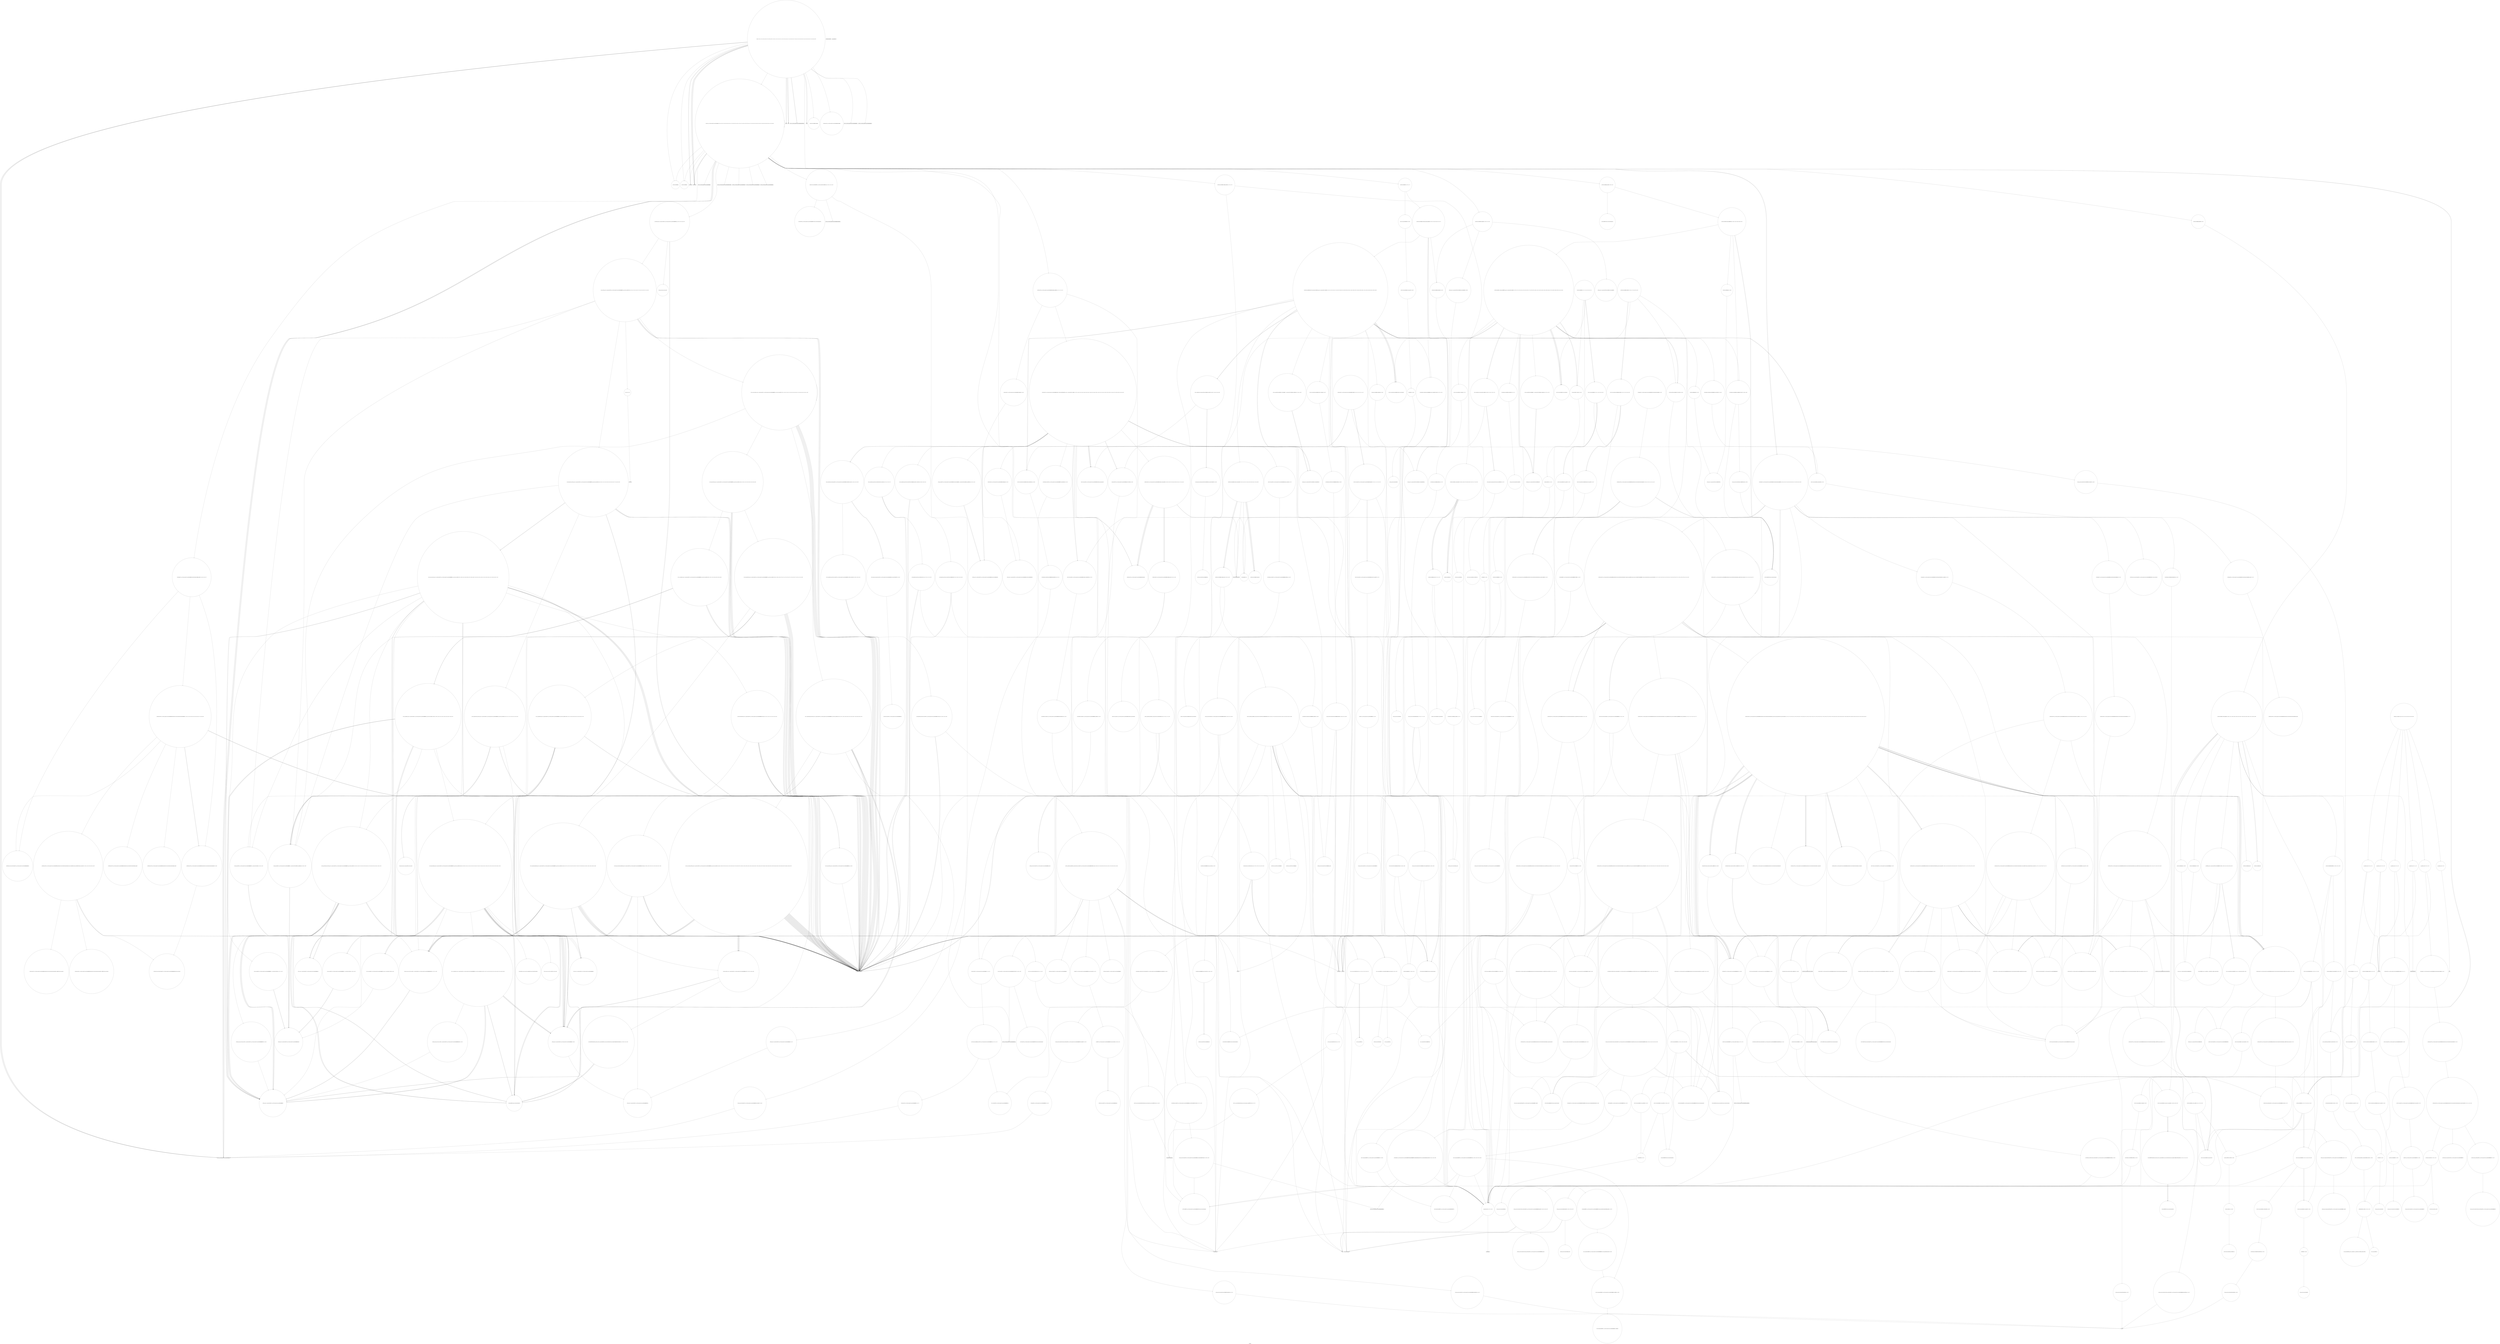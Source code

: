 digraph "Call Graph" {
	label="Call Graph";

	Node0x558bb57531e0 [shape=record,shape=circle,label="{__cxx_global_var_init|{<s0>1|<s1>2}}"];
	Node0x558bb57531e0:s0 -> Node0x558bb5753260[color=black];
	Node0x558bb57531e0:s1 -> Node0x558bb60843d0[color=black];
	Node0x558bb60936b0 [shape=record,shape=circle,label="{_ZNSt5tupleIJRKNSt7__cxx1112basic_stringIcSt11char_traitsIcESaIcEEEEEC2EOS8_|{<s0>847}}"];
	Node0x558bb60936b0:s0 -> Node0x558bb60937b0[color=black];
	Node0x558bb6090d30 [shape=record,shape=circle,label="{_ZNKSt6vectorIS_IdSaIdEESaIS1_EE8max_sizeEv|{<s0>632|<s1>633}}"];
	Node0x558bb6090d30:s0 -> Node0x558bb6090eb0[color=black];
	Node0x558bb6090d30:s1 -> Node0x558bb6090e30[color=black];
	Node0x558bb6088370 [shape=record,shape=circle,label="{_ZNK9__gnu_cxx16__aligned_membufISt4pairIKNSt7__cxx1112basic_stringIcSt11char_traitsIcESaIcEEEiEE7_M_addrEv}"];
	Node0x558bb60861d0 [shape=record,shape=circle,label="{_ZN9__gnu_cxx13new_allocatorIiE10deallocateEPim|{<s0>195}}"];
	Node0x558bb60861d0:s0 -> Node0x558bb60879f0[color=black];
	Node0x558bb6085050 [shape=record,shape=circle,label="{_ZNSt6vectorIdSaIdEED2Ev|{<s0>78|<s1>79|<s2>80|<s3>81|<s4>82}}"];
	Node0x558bb6085050:s0 -> Node0x558bb6089c70[color=black];
	Node0x558bb6085050:s1 -> Node0x558bb6089bf0[color=black];
	Node0x558bb6085050:s2 -> Node0x558bb6089cf0[color=black];
	Node0x558bb6085050:s3 -> Node0x558bb6089cf0[color=black];
	Node0x558bb6085050:s4 -> Node0x558bb6086f70[color=black];
	Node0x558bb608c490 [shape=record,shape=circle,label="{_ZNK9__gnu_cxx17__normal_iteratorIPSt6vectorIdSaIdEES1_IS3_SaIS3_EEEdeEv}"];
	Node0x558bb6091b30 [shape=record,shape=circle,label="{_ZN9__gnu_cxxmiIPiSt6vectorIiSaIiEEEENS_17__normal_iteratorIT_T0_E15difference_typeERKS8_SB_|{<s0>704|<s1>705}}"];
	Node0x558bb6091b30:s0 -> Node0x558bb6091d30[color=black];
	Node0x558bb6091b30:s1 -> Node0x558bb6091d30[color=black];
	Node0x558bb6089170 [shape=record,shape=Mrecord,label="{_ZSt17__throw_bad_allocv}"];
	Node0x558bb608a810 [shape=record,shape=circle,label="{_ZNK9__gnu_cxx17__normal_iteratorIPcNSt7__cxx1112basic_stringIcSt11char_traitsIcESaIcEEEE4baseEv}"];
	Node0x558bb6086e70 [shape=record,shape=circle,label="{_ZN9__gnu_cxx13new_allocatorISt13_Rb_tree_nodeISt4pairIKNSt7__cxx1112basic_stringIcSt11char_traitsIcESaIcEEEiEEEC2Ev}"];
	Node0x558bb608d290 [shape=record,shape=Mrecord,label="{_ZNSt7__cxx1112basic_stringIcSt11char_traitsIcESaIcEE6insertEmRKS4_}"];
	Node0x558bb6092930 [shape=record,shape=circle,label="{_ZNSt3mapINSt7__cxx1112basic_stringIcSt11char_traitsIcESaIcEEEiSt4lessIS5_ESaISt4pairIKS5_iEEE11lower_boundERS9_|{<s0>742}}"];
	Node0x558bb6092930:s0 -> Node0x558bb6092d30[color=black];
	Node0x558bb6089f70 [shape=record,shape=circle,label="{_ZNSt16allocator_traitsISaIdEE10deallocateERS0_Pdm|{<s0>564}}"];
	Node0x558bb6089f70:s0 -> Node0x558bb6089ff0[color=black];
	Node0x558bb608b610 [shape=record,shape=circle,label="{_ZN9__gnu_cxxeqIPcNSt7__cxx1112basic_stringIcSt11char_traitsIcESaIcEEEEEbRKNS_17__normal_iteratorIT_T0_EESD_|{<s0>417|<s1>418}}"];
	Node0x558bb608b610:s0 -> Node0x558bb608a810[color=black];
	Node0x558bb608b610:s1 -> Node0x558bb608a810[color=black];
	Node0x558bb6087c70 [shape=record,shape=circle,label="{_ZNSaINSt7__cxx1112basic_stringIcSt11char_traitsIcESaIcEEEEC2Ev|{<s0>168}}"];
	Node0x558bb6087c70:s0 -> Node0x558bb6087cf0[color=black];
	Node0x558bb5753260 [shape=record,shape=Mrecord,label="{_ZNSt8ios_base4InitC1Ev}"];
	Node0x558bb6093730 [shape=record,shape=circle,label="{_ZNSt4pairIKNSt7__cxx1112basic_stringIcSt11char_traitsIcESaIcEEEiEC2IJRS6_EJEEESt21piecewise_construct_tSt5tupleIJDpT_EESB_IJDpT0_EE|{<s0>848}}"];
	Node0x558bb6093730:s0 -> Node0x558bb60939b0[color=black];
	Node0x558bb6090db0 [shape=record,shape=circle,label="{_ZNKSt6vectorIS_IdSaIdEESaIS1_EE4sizeEv}"];
	Node0x558bb60883f0 [shape=record,shape=circle,label="{_ZStltIcSt11char_traitsIcESaIcEEbRKNSt7__cxx1112basic_stringIT_T0_T1_EESA_|{<s0>474|<s1>475}}"];
	Node0x558bb60883f0:s0 -> Node0x558bb6088470[color=black];
	Node0x558bb60883f0:s1 -> Node0x558bb6086f70[color=black];
	Node0x558bb6086250 [shape=record,shape=circle,label="{_ZNSaIiED2Ev|{<s0>196}}"];
	Node0x558bb6086250:s0 -> Node0x558bb60862d0[color=black];
	Node0x558bb60850d0 [shape=record,shape=circle,label="{_ZNSt6vectorIiSaIiEE9push_backEOi|{<s0>83|<s1>84}}"];
	Node0x558bb60850d0:s0 -> Node0x558bb60917b0[color=black];
	Node0x558bb60850d0:s1 -> Node0x558bb6091730[color=black];
	Node0x558bb608c510 [shape=record,shape=circle,label="{_ZNSt6vectorIdSaIdEE14_M_fill_assignEmRKd|{<s0>886|<s1>887|<s2>888|<s3>889|<s4>890|<s5>891|<s6>892|<s7>893|<s8>894|<s9>895|<s10>896|<s11>897|<s12>898|<s13>899}}"];
	Node0x558bb608c510:s0 -> Node0x558bb608c590[color=black];
	Node0x558bb608c510:s1 -> Node0x558bb6089c70[color=black];
	Node0x558bb608c510:s2 -> Node0x558bb608c610[color=black];
	Node0x558bb608c510:s3 -> Node0x558bb6090730[color=black];
	Node0x558bb608c510:s4 -> Node0x558bb6085050[color=black];
	Node0x558bb608c510:s5 -> Node0x558bb608c690[color=black];
	Node0x558bb608c510:s6 -> Node0x558bb608c790[color=black];
	Node0x558bb608c510:s7 -> Node0x558bb608c810[color=black];
	Node0x558bb608c510:s8 -> Node0x558bb608c710[color=black];
	Node0x558bb608c510:s9 -> Node0x558bb608c690[color=black];
	Node0x558bb608c510:s10 -> Node0x558bb6089c70[color=black];
	Node0x558bb608c510:s11 -> Node0x558bb608c890[color=black];
	Node0x558bb608c510:s12 -> Node0x558bb608c990[color=black];
	Node0x558bb608c510:s13 -> Node0x558bb608c910[color=black];
	Node0x558bb6091bb0 [shape=record,shape=circle,label="{_ZNSt6vectorIiSaIiEE5beginEv|{<s0>706}}"];
	Node0x558bb6091bb0:s0 -> Node0x558bb60920b0[color=black];
	Node0x558bb60891f0 [shape=record,shape=Mrecord,label="{_Znwm}"];
	Node0x558bb608a890 [shape=record,shape=circle,label="{_ZSt14__partial_sortIN9__gnu_cxx17__normal_iteratorIPcNSt7__cxx1112basic_stringIcSt11char_traitsIcESaIcEEEEENS0_5__ops15_Iter_less_iterEEvT_SC_SC_T0_|{<s0>250|<s1>251|<s2>252|<s3>253|<s4>254|<s5>255|<s6>256}}"];
	Node0x558bb608a890:s0 -> Node0x558bb608a490[color=black];
	Node0x558bb608a890:s1 -> Node0x558bb608a490[color=black];
	Node0x558bb608a890:s2 -> Node0x558bb608a490[color=black];
	Node0x558bb608a890:s3 -> Node0x558bb608a990[color=black];
	Node0x558bb608a890:s4 -> Node0x558bb608a490[color=black];
	Node0x558bb608a890:s5 -> Node0x558bb608a490[color=black];
	Node0x558bb608a890:s6 -> Node0x558bb608aa10[color=black];
	Node0x558bb6086ef0 [shape=record,shape=circle,label="{_ZNSt15_Rb_tree_header8_M_resetEv}"];
	Node0x558bb608d310 [shape=record,shape=circle,label="{_GLOBAL__sub_I_dzhulgakov_2_0.cpp|{<s0>931|<s1>932|<s2>933|<s3>934|<s4>935|<s5>936}}"];
	Node0x558bb608d310:s0 -> Node0x558bb57531e0[color=black];
	Node0x558bb608d310:s1 -> Node0x558bb6084450[color=black];
	Node0x558bb608d310:s2 -> Node0x558bb6084550[color=black];
	Node0x558bb608d310:s3 -> Node0x558bb60846d0[color=black];
	Node0x558bb608d310:s4 -> Node0x558bb6084850[color=black];
	Node0x558bb608d310:s5 -> Node0x558bb60849d0[color=black];
	Node0x558bb60929b0 [shape=record,shape=circle,label="{_ZNKSt17_Rb_tree_iteratorISt4pairIKNSt7__cxx1112basic_stringIcSt11char_traitsIcESaIcEEEiEEeqERKS9_}"];
	Node0x558bb6089ff0 [shape=record,shape=circle,label="{_ZN9__gnu_cxx13new_allocatorIdE10deallocateEPdm|{<s0>565}}"];
	Node0x558bb6089ff0:s0 -> Node0x558bb60879f0[color=black];
	Node0x558bb608b690 [shape=record,shape=circle,label="{_ZSt13move_backwardIN9__gnu_cxx17__normal_iteratorIPcNSt7__cxx1112basic_stringIcSt11char_traitsIcESaIcEEEEES9_ET0_T_SB_SA_|{<s0>419|<s1>420|<s2>421|<s3>422|<s4>423|<s5>424}}"];
	Node0x558bb608b690:s0 -> Node0x558bb608a490[color=black];
	Node0x558bb608b690:s1 -> Node0x558bb608b890[color=black];
	Node0x558bb608b690:s2 -> Node0x558bb608a490[color=black];
	Node0x558bb608b690:s3 -> Node0x558bb608b890[color=black];
	Node0x558bb608b690:s4 -> Node0x558bb608a490[color=black];
	Node0x558bb608b690:s5 -> Node0x558bb608b810[color=black];
	Node0x558bb6087cf0 [shape=record,shape=circle,label="{_ZN9__gnu_cxx13new_allocatorINSt7__cxx1112basic_stringIcSt11char_traitsIcESaIcEEEEC2Ev}"];
	Node0x558bb6084350 [shape=record,shape=Mrecord,label="{_ZNSt8ios_base4InitD1Ev}"];
	Node0x558bb60937b0 [shape=record,shape=circle,label="{_ZNSt11_Tuple_implILm0EJRKNSt7__cxx1112basic_stringIcSt11char_traitsIcESaIcEEEEEC2EOS8_|{<s0>849|<s1>850|<s2>851|<s3>852}}"];
	Node0x558bb60937b0:s0 -> Node0x558bb6093830[color=black];
	Node0x558bb60937b0:s1 -> Node0x558bb6088770[color=black];
	Node0x558bb60937b0:s2 -> Node0x558bb60938b0[color=black];
	Node0x558bb60937b0:s3 -> Node0x558bb6086f70[color=black];
	Node0x558bb6090e30 [shape=record,shape=circle,label="{_ZNSt16allocator_traitsISaISt6vectorIdSaIdEEEE8max_sizeERKS3_|{<s0>634}}"];
	Node0x558bb6090e30:s0 -> Node0x558bb6090f30[color=black];
	Node0x558bb6088470 [shape=record,shape=Mrecord,label="{_ZNKSt7__cxx1112basic_stringIcSt11char_traitsIcESaIcEE7compareERKS4_}"];
	Node0x558bb60862d0 [shape=record,shape=circle,label="{_ZN9__gnu_cxx13new_allocatorIiED2Ev}"];
	Node0x558bb6085150 [shape=record,shape=circle,label="{_ZNKSt6vectorINSt7__cxx1112basic_stringIcSt11char_traitsIcESaIcEEESaIS5_EE4sizeEv}"];
	Node0x558bb608c590 [shape=record,shape=circle,label="{_ZNKSt6vectorIdSaIdEE8capacityEv}"];
	Node0x558bb6091c30 [shape=record,shape=circle,label="{_ZNSt12_Vector_baseIiSaIiEE11_M_allocateEm|{<s0>707}}"];
	Node0x558bb6091c30:s0 -> Node0x558bb6092130[color=black];
	Node0x558bb6089270 [shape=record,shape=circle,label="{_ZSt22__uninitialized_copy_aISt13move_iteratorIPNSt7__cxx1112basic_stringIcSt11char_traitsIcESaIcEEEES7_S6_ET0_T_SA_S9_RSaIT1_E|{<s0>529|<s1>530|<s2>531}}"];
	Node0x558bb6089270:s0 -> Node0x558bb608a490[color=black];
	Node0x558bb6089270:s1 -> Node0x558bb608a490[color=black];
	Node0x558bb6089270:s2 -> Node0x558bb6089370[color=black];
	Node0x558bb608a910 [shape=record,shape=circle,label="{_ZSt27__unguarded_partition_pivotIN9__gnu_cxx17__normal_iteratorIPcNSt7__cxx1112basic_stringIcSt11char_traitsIcESaIcEEEEENS0_5__ops15_Iter_less_iterEET_SC_SC_T0_|{<s0>257|<s1>258|<s2>259|<s3>260|<s4>261|<s5>262|<s6>263|<s7>264|<s8>265|<s9>266|<s10>267}}"];
	Node0x558bb608a910:s0 -> Node0x558bb608a710[color=black];
	Node0x558bb608a910:s1 -> Node0x558bb608ad90[color=black];
	Node0x558bb608a910:s2 -> Node0x558bb608a490[color=black];
	Node0x558bb608a910:s3 -> Node0x558bb608ad90[color=black];
	Node0x558bb608a910:s4 -> Node0x558bb608a490[color=black];
	Node0x558bb608a910:s5 -> Node0x558bb608b290[color=black];
	Node0x558bb608a910:s6 -> Node0x558bb608b210[color=black];
	Node0x558bb608a910:s7 -> Node0x558bb608ad90[color=black];
	Node0x558bb608a910:s8 -> Node0x558bb608a490[color=black];
	Node0x558bb608a910:s9 -> Node0x558bb608a490[color=black];
	Node0x558bb608a910:s10 -> Node0x558bb608b310[color=black];
	Node0x558bb6086f70 [shape=record,shape=circle,label="{__clang_call_terminate|{<s0>137|<s1>138}}"];
	Node0x558bb6086f70:s0 -> Node0x558bb6086ff0[color=black];
	Node0x558bb6086f70:s1 -> Node0x558bb6087070[color=black];
	Node0x558bb6092a30 [shape=record,shape=circle,label="{_ZNSt3mapINSt7__cxx1112basic_stringIcSt11char_traitsIcESaIcEEEiSt4lessIS5_ESaISt4pairIKS5_iEEE3endEv|{<s0>743}}"];
	Node0x558bb6092a30:s0 -> Node0x558bb6092f30[color=black];
	Node0x558bb608a070 [shape=record,shape=circle,label="{_ZNSaIdED2Ev|{<s0>566}}"];
	Node0x558bb608a070:s0 -> Node0x558bb608a0f0[color=black];
	Node0x558bb608b710 [shape=record,shape=circle,label="{_ZSt25__unguarded_linear_insertIN9__gnu_cxx17__normal_iteratorIPcNSt7__cxx1112basic_stringIcSt11char_traitsIcESaIcEEEEENS0_5__ops14_Val_less_iterEEvT_T0_|{<s0>425|<s1>426|<s2>427|<s3>428|<s4>429|<s5>430|<s6>431|<s7>432|<s8>433|<s9>434|<s10>435|<s11>436|<s12>437}}"];
	Node0x558bb608b710:s0 -> Node0x558bb608ae10[color=black];
	Node0x558bb608b710:s1 -> Node0x558bb608ad10[color=black];
	Node0x558bb608b710:s2 -> Node0x558bb608a490[color=black];
	Node0x558bb608b710:s3 -> Node0x558bb608b190[color=black];
	Node0x558bb608b710:s4 -> Node0x558bb608a490[color=black];
	Node0x558bb608b710:s5 -> Node0x558bb608bb10[color=black];
	Node0x558bb608b710:s6 -> Node0x558bb608ae10[color=black];
	Node0x558bb608b710:s7 -> Node0x558bb608ad10[color=black];
	Node0x558bb608b710:s8 -> Node0x558bb608ae10[color=black];
	Node0x558bb608b710:s9 -> Node0x558bb608a490[color=black];
	Node0x558bb608b710:s10 -> Node0x558bb608b190[color=black];
	Node0x558bb608b710:s11 -> Node0x558bb608ad10[color=black];
	Node0x558bb608b710:s12 -> Node0x558bb608ae10[color=black];
	Node0x558bb6087d70 [shape=record,shape=circle,label="{_ZSt8_DestroyIPNSt7__cxx1112basic_stringIcSt11char_traitsIcESaIcEEES5_EvT_S7_RSaIT0_E|{<s0>169}}"];
	Node0x558bb6087d70:s0 -> Node0x558bb6087ef0[color=black];
	Node0x558bb60843d0 [shape=record,shape=Mrecord,label="{__cxa_atexit}"];
	Node0x558bb6093830 [shape=record,shape=circle,label="{_ZNSt11_Tuple_implILm0EJRKNSt7__cxx1112basic_stringIcSt11char_traitsIcESaIcEEEEE7_M_headERS8_|{<s0>853}}"];
	Node0x558bb6093830:s0 -> Node0x558bb6093930[color=black];
	Node0x558bb6090eb0 [shape=record,shape=circle,label="{_ZNKSt12_Vector_baseISt6vectorIdSaIdEESaIS2_EE19_M_get_Tp_allocatorEv}"];
	Node0x558bb60884f0 [shape=record,shape=circle,label="{_ZNSt8_Rb_treeINSt7__cxx1112basic_stringIcSt11char_traitsIcESaIcEEESt4pairIKS5_iESt10_Select1stIS8_ESt4lessIS5_ESaIS8_EE8_S_valueEPKSt18_Rb_tree_node_base|{<s0>476}}"];
	Node0x558bb60884f0:s0 -> Node0x558bb6088270[color=black];
	Node0x558bb6086350 [shape=record,shape=circle,label="{_ZNSt12_Vector_baseISt6vectorIdSaIdEESaIS2_EEC2Ev|{<s0>197}}"];
	Node0x558bb6086350:s0 -> Node0x558bb60863d0[color=black];
	Node0x558bb60851d0 [shape=record,shape=circle,label="{_ZNSt3mapINSt7__cxx1112basic_stringIcSt11char_traitsIcESaIcEEEiSt4lessIS5_ESaISt4pairIKS5_iEEEixERS9_|{<s0>85|<s1>86|<s2>87|<s3>88|<s4>89|<s5>90|<s6>91|<s7>92|<s8>93|<s9>94|<s10>95}}"];
	Node0x558bb60851d0:s0 -> Node0x558bb6092930[color=black];
	Node0x558bb60851d0:s1 -> Node0x558bb6092a30[color=black];
	Node0x558bb60851d0:s2 -> Node0x558bb60929b0[color=black];
	Node0x558bb60851d0:s3 -> Node0x558bb6092ab0[color=black];
	Node0x558bb60851d0:s4 -> Node0x558bb6092b30[color=black];
	Node0x558bb60851d0:s5 -> Node0x558bb608be90[color=black];
	Node0x558bb60851d0:s6 -> Node0x558bb6092c30[color=black];
	Node0x558bb60851d0:s7 -> Node0x558bb6092cb0[color=black];
	Node0x558bb60851d0:s8 -> Node0x558bb6092bb0[color=black];
	Node0x558bb60851d0:s9 -> Node0x558bb608a490[color=black];
	Node0x558bb60851d0:s10 -> Node0x558bb6092b30[color=black];
	Node0x558bb608c610 [shape=record,shape=circle,label="{_ZNSt6vectorIdSaIdEEC2EmRKdRKS0_|{<s0>900|<s1>901|<s2>902}}"];
	Node0x558bb608c610:s0 -> Node0x558bb608ca10[color=black];
	Node0x558bb608c610:s1 -> Node0x558bb608ca90[color=black];
	Node0x558bb608c610:s2 -> Node0x558bb6089cf0[color=black];
	Node0x558bb6091cb0 [shape=record,shape=circle,label="{_ZSt34__uninitialized_move_if_noexcept_aIPiS0_SaIiEET0_T_S3_S2_RT1_|{<s0>708|<s1>709|<s2>710}}"];
	Node0x558bb6091cb0:s0 -> Node0x558bb60922b0[color=black];
	Node0x558bb6091cb0:s1 -> Node0x558bb60922b0[color=black];
	Node0x558bb6091cb0:s2 -> Node0x558bb6092230[color=black];
	Node0x558bb60892f0 [shape=record,shape=circle,label="{_ZSt32__make_move_if_noexcept_iteratorINSt7__cxx1112basic_stringIcSt11char_traitsIcESaIcEEESt13move_iteratorIPS5_EET0_PT_|{<s0>532}}"];
	Node0x558bb60892f0:s0 -> Node0x558bb60898f0[color=black];
	Node0x558bb608a990 [shape=record,shape=circle,label="{_ZSt13__heap_selectIN9__gnu_cxx17__normal_iteratorIPcNSt7__cxx1112basic_stringIcSt11char_traitsIcESaIcEEEEENS0_5__ops15_Iter_less_iterEEvT_SC_SC_T0_|{<s0>268|<s1>269|<s2>270|<s3>271|<s4>272|<s5>273|<s6>274|<s7>275|<s8>276|<s9>277|<s10>278|<s11>279|<s12>280}}"];
	Node0x558bb608a990:s0 -> Node0x558bb608a490[color=black];
	Node0x558bb608a990:s1 -> Node0x558bb608a490[color=black];
	Node0x558bb608a990:s2 -> Node0x558bb608aa90[color=black];
	Node0x558bb608a990:s3 -> Node0x558bb608a490[color=black];
	Node0x558bb608a990:s4 -> Node0x558bb608ab10[color=black];
	Node0x558bb608a990:s5 -> Node0x558bb608a490[color=black];
	Node0x558bb608a990:s6 -> Node0x558bb608a490[color=black];
	Node0x558bb608a990:s7 -> Node0x558bb608ab90[color=black];
	Node0x558bb608a990:s8 -> Node0x558bb608a490[color=black];
	Node0x558bb608a990:s9 -> Node0x558bb608a490[color=black];
	Node0x558bb608a990:s10 -> Node0x558bb608a490[color=black];
	Node0x558bb608a990:s11 -> Node0x558bb608ac10[color=black];
	Node0x558bb608a990:s12 -> Node0x558bb608ac90[color=black];
	Node0x558bb6086ff0 [shape=record,shape=Mrecord,label="{__cxa_begin_catch}"];
	Node0x558bb6092ab0 [shape=record,shape=circle,label="{_ZNKSt3mapINSt7__cxx1112basic_stringIcSt11char_traitsIcESaIcEEEiSt4lessIS5_ESaISt4pairIKS5_iEEE8key_compEv|{<s0>744}}"];
	Node0x558bb6092ab0:s0 -> Node0x558bb6092fb0[color=black];
	Node0x558bb608a0f0 [shape=record,shape=circle,label="{_ZN9__gnu_cxx13new_allocatorIdED2Ev}"];
	Node0x558bb608b790 [shape=record,shape=circle,label="{_ZN9__gnu_cxx5__ops15__val_comp_iterENS0_15_Iter_less_iterE}"];
	Node0x558bb6087df0 [shape=record,shape=circle,label="{_ZNSt12_Vector_baseINSt7__cxx1112basic_stringIcSt11char_traitsIcESaIcEEESaIS5_EE19_M_get_Tp_allocatorEv}"];
	Node0x558bb6084450 [shape=record,shape=circle,label="{__cxx_global_var_init.1|{<s0>3}}"];
	Node0x558bb6084450:s0 -> Node0x558bb60844d0[color=black];
	Node0x558bb60938b0 [shape=record,shape=circle,label="{_ZNSt10_Head_baseILm0ERKNSt7__cxx1112basic_stringIcSt11char_traitsIcESaIcEEELb0EEC2ES7_}"];
	Node0x558bb6090f30 [shape=record,shape=circle,label="{_ZNK9__gnu_cxx13new_allocatorISt6vectorIdSaIdEEE8max_sizeEv}"];
	Node0x558bb6088570 [shape=record,shape=circle,label="{_ZNSt16allocator_traitsISaINSt7__cxx1112basic_stringIcSt11char_traitsIcESaIcEEEEE9constructIS5_JRKS5_EEEvRS6_PT_DpOT0_|{<s0>477|<s1>478}}"];
	Node0x558bb6088570:s0 -> Node0x558bb6088770[color=black];
	Node0x558bb6088570:s1 -> Node0x558bb60886f0[color=black];
	Node0x558bb60863d0 [shape=record,shape=circle,label="{_ZNSt12_Vector_baseISt6vectorIdSaIdEESaIS2_EE12_Vector_implC2Ev|{<s0>198}}"];
	Node0x558bb60863d0:s0 -> Node0x558bb6086450[color=black];
	Node0x558bb6085250 [shape=record,shape=circle,label="{_ZNSt6vectorIS_IdSaIdEESaIS1_EE4backEv|{<s0>96|<s1>97|<s2>98}}"];
	Node0x558bb6085250:s0 -> Node0x558bb6090430[color=black];
	Node0x558bb6085250:s1 -> Node0x558bb608c410[color=black];
	Node0x558bb6085250:s2 -> Node0x558bb608c490[color=black];
	Node0x558bb608c690 [shape=record,shape=circle,label="{_ZNKSt6vectorIdSaIdEE4sizeEv}"];
	Node0x558bb6091d30 [shape=record,shape=circle,label="{_ZNK9__gnu_cxx17__normal_iteratorIPiSt6vectorIiSaIiEEE4baseEv}"];
	Node0x558bb6089370 [shape=record,shape=circle,label="{_ZSt18uninitialized_copyISt13move_iteratorIPNSt7__cxx1112basic_stringIcSt11char_traitsIcESaIcEEEES7_ET0_T_SA_S9_|{<s0>533|<s1>534|<s2>535}}"];
	Node0x558bb6089370:s0 -> Node0x558bb608a490[color=black];
	Node0x558bb6089370:s1 -> Node0x558bb608a490[color=black];
	Node0x558bb6089370:s2 -> Node0x558bb60893f0[color=black];
	Node0x558bb608aa10 [shape=record,shape=circle,label="{_ZSt11__sort_heapIN9__gnu_cxx17__normal_iteratorIPcNSt7__cxx1112basic_stringIcSt11char_traitsIcESaIcEEEEENS0_5__ops15_Iter_less_iterEEvT_SC_RT0_|{<s0>281|<s1>282|<s2>283|<s3>284|<s4>285|<s5>286}}"];
	Node0x558bb608aa10:s0 -> Node0x558bb608a710[color=black];
	Node0x558bb608aa10:s1 -> Node0x558bb608b190[color=black];
	Node0x558bb608aa10:s2 -> Node0x558bb608a490[color=black];
	Node0x558bb608aa10:s3 -> Node0x558bb608a490[color=black];
	Node0x558bb608aa10:s4 -> Node0x558bb608a490[color=black];
	Node0x558bb608aa10:s5 -> Node0x558bb608ac10[color=black];
	Node0x558bb6087070 [shape=record,shape=Mrecord,label="{_ZSt9terminatev}"];
	Node0x558bb6092b30 [shape=record,shape=circle,label="{_ZNKSt17_Rb_tree_iteratorISt4pairIKNSt7__cxx1112basic_stringIcSt11char_traitsIcESaIcEEEiEEdeEv|{<s0>745|<s1>746}}"];
	Node0x558bb6092b30:s0 -> Node0x558bb6087670[color=black];
	Node0x558bb6092b30:s1 -> Node0x558bb6086f70[color=black];
	Node0x558bb608a170 [shape=record,shape=circle,label="{_ZNSt6vectorIS_IdSaIdEESaIS1_EE12emplace_backIJS1_EEEvDpOT_|{<s0>567|<s1>568|<s2>569|<s3>570|<s4>571}}"];
	Node0x558bb608a170:s0 -> Node0x558bb6090330[color=black];
	Node0x558bb608a170:s1 -> Node0x558bb60902b0[color=black];
	Node0x558bb608a170:s2 -> Node0x558bb6090430[color=black];
	Node0x558bb608a170:s3 -> Node0x558bb6090330[color=black];
	Node0x558bb608a170:s4 -> Node0x558bb60903b0[color=black];
	Node0x558bb608b810 [shape=record,shape=circle,label="{_ZSt23__copy_move_backward_a2ILb1EN9__gnu_cxx17__normal_iteratorIPcNSt7__cxx1112basic_stringIcSt11char_traitsIcESaIcEEEEES9_ET1_T0_SB_SA_|{<s0>438|<s1>439|<s2>440|<s3>441|<s4>442|<s5>443|<s6>444|<s7>445}}"];
	Node0x558bb608b810:s0 -> Node0x558bb608a490[color=black];
	Node0x558bb608b810:s1 -> Node0x558bb608b990[color=black];
	Node0x558bb608b810:s2 -> Node0x558bb608a490[color=black];
	Node0x558bb608b810:s3 -> Node0x558bb608b990[color=black];
	Node0x558bb608b810:s4 -> Node0x558bb608a490[color=black];
	Node0x558bb608b810:s5 -> Node0x558bb608b990[color=black];
	Node0x558bb608b810:s6 -> Node0x558bb608b910[color=black];
	Node0x558bb608b810:s7 -> Node0x558bb608af10[color=black];
	Node0x558bb6087e70 [shape=record,shape=circle,label="{_ZNSt12_Vector_baseINSt7__cxx1112basic_stringIcSt11char_traitsIcESaIcEEESaIS5_EED2Ev|{<s0>170|<s1>171|<s2>172|<s3>173}}"];
	Node0x558bb6087e70:s0 -> Node0x558bb60880f0[color=black];
	Node0x558bb6087e70:s1 -> Node0x558bb6088170[color=black];
	Node0x558bb6087e70:s2 -> Node0x558bb6088170[color=black];
	Node0x558bb6087e70:s3 -> Node0x558bb6086f70[color=black];
	Node0x558bb60844d0 [shape=record,shape=Mrecord,label="{acos}"];
	Node0x558bb6093930 [shape=record,shape=circle,label="{_ZNSt10_Head_baseILm0ERKNSt7__cxx1112basic_stringIcSt11char_traitsIcESaIcEEELb0EE7_M_headERS8_}"];
	Node0x558bb6090fb0 [shape=record,shape=circle,label="{_ZN9__gnu_cxx17__normal_iteratorIPSt6vectorIdSaIdEES1_IS3_SaIS3_EEEC2ERKS4_}"];
	Node0x558bb60885f0 [shape=record,shape=circle,label="{_ZNSt6vectorINSt7__cxx1112basic_stringIcSt11char_traitsIcESaIcEEESaIS5_EE17_M_realloc_insertIJRKS5_EEEvN9__gnu_cxx17__normal_iteratorIPS5_S7_EEDpOT_|{<s0>479|<s1>480|<s2>481|<s3>482|<s4>483|<s5>484|<s6>485|<s7>486|<s8>487|<s9>488|<s10>489|<s11>490|<s12>491|<s13>492|<s14>493|<s15>494|<s16>495|<s17>496|<s18>497|<s19>498|<s20>499|<s21>500|<s22>501}}"];
	Node0x558bb60885f0:s0 -> Node0x558bb6088870[color=black];
	Node0x558bb60885f0:s1 -> Node0x558bb6088970[color=black];
	Node0x558bb60885f0:s2 -> Node0x558bb60888f0[color=black];
	Node0x558bb60885f0:s3 -> Node0x558bb60889f0[color=black];
	Node0x558bb60885f0:s4 -> Node0x558bb6088770[color=black];
	Node0x558bb60885f0:s5 -> Node0x558bb6088570[color=black];
	Node0x558bb60885f0:s6 -> Node0x558bb6088af0[color=black];
	Node0x558bb60885f0:s7 -> Node0x558bb6087df0[color=black];
	Node0x558bb60885f0:s8 -> Node0x558bb6088a70[color=black];
	Node0x558bb60885f0:s9 -> Node0x558bb6088af0[color=black];
	Node0x558bb60885f0:s10 -> Node0x558bb6087df0[color=black];
	Node0x558bb60885f0:s11 -> Node0x558bb6088a70[color=black];
	Node0x558bb60885f0:s12 -> Node0x558bb6086ff0[color=black];
	Node0x558bb60885f0:s13 -> Node0x558bb6088b70[color=black];
	Node0x558bb60885f0:s14 -> Node0x558bb6088c70[color=black];
	Node0x558bb60885f0:s15 -> Node0x558bb6087df0[color=black];
	Node0x558bb60885f0:s16 -> Node0x558bb6087d70[color=black];
	Node0x558bb60885f0:s17 -> Node0x558bb60880f0[color=black];
	Node0x558bb60885f0:s18 -> Node0x558bb6088bf0[color=black];
	Node0x558bb60885f0:s19 -> Node0x558bb6087df0[color=black];
	Node0x558bb60885f0:s20 -> Node0x558bb6087d70[color=black];
	Node0x558bb60885f0:s21 -> Node0x558bb60880f0[color=black];
	Node0x558bb60885f0:s22 -> Node0x558bb6086f70[color=black];
	Node0x558bb6086450 [shape=record,shape=circle,label="{_ZNSaISt6vectorIdSaIdEEEC2Ev|{<s0>199}}"];
	Node0x558bb6086450:s0 -> Node0x558bb60864d0[color=black];
	Node0x558bb60852d0 [shape=record,shape=circle,label="{_ZNSt6vectorIdSaIdEE6assignEmRKd|{<s0>99}}"];
	Node0x558bb60852d0:s0 -> Node0x558bb608c510[color=black];
	Node0x558bb608c710 [shape=record,shape=circle,label="{_ZSt4fillIN9__gnu_cxx17__normal_iteratorIPdSt6vectorIdSaIdEEEEdEvT_S7_RKT0_|{<s0>903|<s1>904|<s2>905|<s3>906|<s4>907}}"];
	Node0x558bb608c710:s0 -> Node0x558bb608a490[color=black];
	Node0x558bb608c710:s1 -> Node0x558bb608ce90[color=black];
	Node0x558bb608c710:s2 -> Node0x558bb608a490[color=black];
	Node0x558bb608c710:s3 -> Node0x558bb608ce90[color=black];
	Node0x558bb608c710:s4 -> Node0x558bb608ce10[color=black];
	Node0x558bb6091db0 [shape=record,shape=circle,label="{_ZNSt16allocator_traitsISaIiEE7destroyIiEEvRS0_PT_|{<s0>711}}"];
	Node0x558bb6091db0:s0 -> Node0x558bb60928b0[color=black];
	Node0x558bb60893f0 [shape=record,shape=circle,label="{_ZNSt20__uninitialized_copyILb0EE13__uninit_copyISt13move_iteratorIPNSt7__cxx1112basic_stringIcSt11char_traitsIcESaIcEEEES9_EET0_T_SC_SB_|{<s0>536|<s1>537|<s2>538|<s3>539|<s4>540|<s5>541|<s6>542|<s7>543|<s8>544|<s9>545|<s10>546}}"];
	Node0x558bb60893f0:s0 -> Node0x558bb6089470[color=black];
	Node0x558bb60893f0:s1 -> Node0x558bb6088070[color=black];
	Node0x558bb60893f0:s2 -> Node0x558bb6089570[color=black];
	Node0x558bb60893f0:s3 -> Node0x558bb60894f0[color=black];
	Node0x558bb60893f0:s4 -> Node0x558bb60895f0[color=black];
	Node0x558bb60893f0:s5 -> Node0x558bb6086ff0[color=black];
	Node0x558bb60893f0:s6 -> Node0x558bb6087ef0[color=black];
	Node0x558bb60893f0:s7 -> Node0x558bb6088bf0[color=black];
	Node0x558bb60893f0:s8 -> Node0x558bb6088c70[color=black];
	Node0x558bb60893f0:s9 -> Node0x558bb6089670[color=black];
	Node0x558bb60893f0:s10 -> Node0x558bb6086f70[color=black];
	Node0x558bb608aa90 [shape=record,shape=circle,label="{_ZSt11__make_heapIN9__gnu_cxx17__normal_iteratorIPcNSt7__cxx1112basic_stringIcSt11char_traitsIcESaIcEEEEENS0_5__ops15_Iter_less_iterEEvT_SC_RT0_|{<s0>287|<s1>288|<s2>289|<s3>290|<s4>291|<s5>292|<s6>293|<s7>294}}"];
	Node0x558bb608aa90:s0 -> Node0x558bb608a710[color=black];
	Node0x558bb608aa90:s1 -> Node0x558bb608a710[color=black];
	Node0x558bb608aa90:s2 -> Node0x558bb608ad90[color=black];
	Node0x558bb608aa90:s3 -> Node0x558bb608ae10[color=black];
	Node0x558bb608aa90:s4 -> Node0x558bb608ad10[color=black];
	Node0x558bb608aa90:s5 -> Node0x558bb608a490[color=black];
	Node0x558bb608aa90:s6 -> Node0x558bb608ad10[color=black];
	Node0x558bb608aa90:s7 -> Node0x558bb608ae90[color=black];
	Node0x558bb60870f0 [shape=record,shape=circle,label="{_ZNSt8_Rb_treeINSt7__cxx1112basic_stringIcSt11char_traitsIcESaIcEEESt4pairIKS5_iESt10_Select1stIS8_ESt4lessIS5_ESaIS8_EED2Ev|{<s0>139|<s1>140|<s2>141|<s3>142|<s4>143}}"];
	Node0x558bb60870f0:s0 -> Node0x558bb60871f0[color=black];
	Node0x558bb60870f0:s1 -> Node0x558bb6087170[color=black];
	Node0x558bb60870f0:s2 -> Node0x558bb6087270[color=black];
	Node0x558bb60870f0:s3 -> Node0x558bb6087270[color=black];
	Node0x558bb60870f0:s4 -> Node0x558bb6086f70[color=black];
	Node0x558bb6092bb0 [shape=record,shape=circle,label="{_ZNSt8_Rb_treeINSt7__cxx1112basic_stringIcSt11char_traitsIcESaIcEEESt4pairIKS5_iESt10_Select1stIS8_ESt4lessIS5_ESaIS8_EE22_M_emplace_hint_uniqueIJRKSt21piecewise_construct_tSt5tupleIJRS7_EESJ_IJEEEEESt17_Rb_tree_iteratorIS8_ESt23_Rb_tree_const_iteratorIS8_EDpOT_|{<s0>747|<s1>748|<s2>749|<s3>750|<s4>751|<s5>752|<s6>753|<s7>754|<s8>755|<s9>756|<s10>757|<s11>758|<s12>759|<s13>760|<s14>761|<s15>762}}"];
	Node0x558bb6092bb0:s0 -> Node0x558bb60930b0[color=black];
	Node0x558bb6092bb0:s1 -> Node0x558bb6093130[color=black];
	Node0x558bb6092bb0:s2 -> Node0x558bb60931b0[color=black];
	Node0x558bb6092bb0:s3 -> Node0x558bb6093030[color=black];
	Node0x558bb6092bb0:s4 -> Node0x558bb608a490[color=black];
	Node0x558bb6092bb0:s5 -> Node0x558bb608bf90[color=black];
	Node0x558bb6092bb0:s6 -> Node0x558bb6093230[color=black];
	Node0x558bb6092bb0:s7 -> Node0x558bb60932b0[color=black];
	Node0x558bb6092bb0:s8 -> Node0x558bb6086ff0[color=black];
	Node0x558bb6092bb0:s9 -> Node0x558bb60873f0[color=black];
	Node0x558bb6092bb0:s10 -> Node0x558bb6088bf0[color=black];
	Node0x558bb6092bb0:s11 -> Node0x558bb60873f0[color=black];
	Node0x558bb6092bb0:s12 -> Node0x558bb6092eb0[color=black];
	Node0x558bb6092bb0:s13 -> Node0x558bb6088c70[color=black];
	Node0x558bb6092bb0:s14 -> Node0x558bb6089670[color=black];
	Node0x558bb6092bb0:s15 -> Node0x558bb6086f70[color=black];
	Node0x558bb608a1f0 [shape=record,shape=circle,label="{_ZSt4moveIRSt6vectorIdSaIdEEEONSt16remove_referenceIT_E4typeEOS5_}"];
	Node0x558bb608b890 [shape=record,shape=circle,label="{_ZSt12__miter_baseIN9__gnu_cxx17__normal_iteratorIPcNSt7__cxx1112basic_stringIcSt11char_traitsIcESaIcEEEEEET_SA_|{<s0>446}}"];
	Node0x558bb608b890:s0 -> Node0x558bb608a490[color=black];
	Node0x558bb6087ef0 [shape=record,shape=circle,label="{_ZSt8_DestroyIPNSt7__cxx1112basic_stringIcSt11char_traitsIcESaIcEEEEvT_S7_|{<s0>174}}"];
	Node0x558bb6087ef0:s0 -> Node0x558bb6087f70[color=black];
	Node0x558bb6084550 [shape=record,shape=circle,label="{__cxx_global_var_init.2|{<s0>4|<s1>5}}"];
	Node0x558bb6084550:s0 -> Node0x558bb60845d0[color=black];
	Node0x558bb6084550:s1 -> Node0x558bb60843d0[color=black];
	Node0x558bb60939b0 [shape=record,shape=circle,label="{_ZNSt4pairIKNSt7__cxx1112basic_stringIcSt11char_traitsIcESaIcEEEiEC2IJRS6_EJLm0EEJEJEEERSt5tupleIJDpT_EERSA_IJDpT1_EESt12_Index_tupleIJXspT0_EEESJ_IJXspT2_EEE|{<s0>854|<s1>855|<s2>856}}"];
	Node0x558bb60939b0:s0 -> Node0x558bb6093a30[color=black];
	Node0x558bb60939b0:s1 -> Node0x558bb6088770[color=black];
	Node0x558bb60939b0:s2 -> Node0x558bb60887f0[color=black];
	Node0x558bb6091030 [shape=record,shape=circle,label="{_ZNSt16allocator_traitsISaISt6vectorIdSaIdEEEE8allocateERS3_m|{<s0>635}}"];
	Node0x558bb6091030:s0 -> Node0x558bb60910b0[color=black];
	Node0x558bb6088670 [shape=record,shape=circle,label="{_ZNSt6vectorINSt7__cxx1112basic_stringIcSt11char_traitsIcESaIcEEESaIS5_EE3endEv|{<s0>502}}"];
	Node0x558bb6088670:s0 -> Node0x558bb6088ff0[color=black];
	Node0x558bb60864d0 [shape=record,shape=circle,label="{_ZN9__gnu_cxx13new_allocatorISt6vectorIdSaIdEEEC2Ev}"];
	Node0x558bb6085350 [shape=record,shape=Mrecord,label="{_ZNSt7__cxx1112basic_stringIcSt11char_traitsIcESaIcEEixEm}"];
	Node0x558bb608c790 [shape=record,shape=circle,label="{_ZNSt6vectorIdSaIdEE5beginEv|{<s0>908}}"];
	Node0x558bb608c790:s0 -> Node0x558bb608cf90[color=black];
	Node0x558bb6091e30 [shape=record,shape=circle,label="{_ZNKSt6vectorIiSaIiEE8max_sizeEv|{<s0>712|<s1>713}}"];
	Node0x558bb6091e30:s0 -> Node0x558bb6091fb0[color=black];
	Node0x558bb6091e30:s1 -> Node0x558bb6091f30[color=black];
	Node0x558bb6089470 [shape=record,shape=circle,label="{_ZStneIPNSt7__cxx1112basic_stringIcSt11char_traitsIcESaIcEEEEbRKSt13move_iteratorIT_ESB_|{<s0>547}}"];
	Node0x558bb6089470:s0 -> Node0x558bb60896f0[color=black];
	Node0x558bb608ab10 [shape=record,shape=circle,label="{_ZN9__gnu_cxxltIPcNSt7__cxx1112basic_stringIcSt11char_traitsIcESaIcEEEEEbRKNS_17__normal_iteratorIT_T0_EESD_|{<s0>295|<s1>296}}"];
	Node0x558bb608ab10:s0 -> Node0x558bb608a810[color=black];
	Node0x558bb608ab10:s1 -> Node0x558bb608a810[color=black];
	Node0x558bb6087170 [shape=record,shape=circle,label="{_ZNSt8_Rb_treeINSt7__cxx1112basic_stringIcSt11char_traitsIcESaIcEEESt4pairIKS5_iESt10_Select1stIS8_ESt4lessIS5_ESaIS8_EE8_M_eraseEPSt13_Rb_tree_nodeIS8_E|{<s0>144|<s1>145|<s2>146|<s3>147}}"];
	Node0x558bb6087170:s0 -> Node0x558bb60872f0[color=black];
	Node0x558bb6087170:s1 -> Node0x558bb6087170[color=black];
	Node0x558bb6087170:s2 -> Node0x558bb6087370[color=black];
	Node0x558bb6087170:s3 -> Node0x558bb60873f0[color=black];
	Node0x558bb6092c30 [shape=record,shape=circle,label="{_ZNSt23_Rb_tree_const_iteratorISt4pairIKNSt7__cxx1112basic_stringIcSt11char_traitsIcESaIcEEEiEEC2ERKSt17_Rb_tree_iteratorIS8_E}"];
	Node0x558bb60902b0 [shape=record,shape=circle,label="{_ZNSt16allocator_traitsISaISt6vectorIdSaIdEEEE9constructIS2_JS2_EEEvRS3_PT_DpOT0_|{<s0>572|<s1>573}}"];
	Node0x558bb60902b0:s0 -> Node0x558bb6090330[color=black];
	Node0x558bb60902b0:s1 -> Node0x558bb60904b0[color=black];
	Node0x558bb608b910 [shape=record,shape=circle,label="{_ZSt22__copy_move_backward_aILb1EPcS0_ET1_T0_S2_S1_|{<s0>447}}"];
	Node0x558bb608b910:s0 -> Node0x558bb608ba10[color=black];
	Node0x558bb6087f70 [shape=record,shape=circle,label="{_ZNSt12_Destroy_auxILb0EE9__destroyIPNSt7__cxx1112basic_stringIcSt11char_traitsIcESaIcEEEEEvT_S9_|{<s0>175|<s1>176}}"];
	Node0x558bb6087f70:s0 -> Node0x558bb6088070[color=black];
	Node0x558bb6087f70:s1 -> Node0x558bb6087ff0[color=black];
	Node0x558bb60845d0 [shape=record,shape=circle,label="{_ZNSt6vectorINSt7__cxx1112basic_stringIcSt11char_traitsIcESaIcEEESaIS5_EEC2Ev|{<s0>6|<s1>7}}"];
	Node0x558bb60845d0:s0 -> Node0x558bb6087b70[color=black];
	Node0x558bb60845d0:s1 -> Node0x558bb6086f70[color=black];
	Node0x558bb6093a30 [shape=record,shape=circle,label="{_ZSt3getILm0EJRKNSt7__cxx1112basic_stringIcSt11char_traitsIcESaIcEEEEERNSt13tuple_elementIXT_ESt5tupleIJDpT0_EEE4typeERSC_|{<s0>857}}"];
	Node0x558bb6093a30:s0 -> Node0x558bb6093ab0[color=black];
	Node0x558bb60910b0 [shape=record,shape=circle,label="{_ZN9__gnu_cxx13new_allocatorISt6vectorIdSaIdEEE8allocateEmPKv|{<s0>636|<s1>637|<s2>638}}"];
	Node0x558bb60910b0:s0 -> Node0x558bb6090f30[color=black];
	Node0x558bb60910b0:s1 -> Node0x558bb6089170[color=black];
	Node0x558bb60910b0:s2 -> Node0x558bb60891f0[color=black];
	Node0x558bb60886f0 [shape=record,shape=circle,label="{_ZN9__gnu_cxx13new_allocatorINSt7__cxx1112basic_stringIcSt11char_traitsIcESaIcEEEE9constructIS6_JRKS6_EEEvPT_DpOT0_|{<s0>503|<s1>504}}"];
	Node0x558bb60886f0:s0 -> Node0x558bb6088770[color=black];
	Node0x558bb60886f0:s1 -> Node0x558bb60887f0[color=black];
	Node0x558bb6086550 [shape=record,shape=circle,label="{_ZSt8_DestroyIPSt6vectorIdSaIdEES2_EvT_S4_RSaIT0_E|{<s0>200}}"];
	Node0x558bb6086550:s0 -> Node0x558bb60866d0[color=black];
	Node0x558bb60853d0 [shape=record,shape=circle,label="{_ZNSt6vectorIdSaIdEEixEm}"];
	Node0x558bb608c810 [shape=record,shape=circle,label="{_ZNSt6vectorIdSaIdEE3endEv|{<s0>909}}"];
	Node0x558bb608c810:s0 -> Node0x558bb608cf90[color=black];
	Node0x558bb6091eb0 [shape=record,shape=circle,label="{_ZNKSt6vectorIiSaIiEE4sizeEv}"];
	Node0x558bb60894f0 [shape=record,shape=circle,label="{_ZSt10_ConstructINSt7__cxx1112basic_stringIcSt11char_traitsIcESaIcEEEJS5_EEvPT_DpOT0_|{<s0>548|<s1>549}}"];
	Node0x558bb60894f0:s0 -> Node0x558bb60897f0[color=black];
	Node0x558bb60894f0:s1 -> Node0x558bb6089870[color=black];
	Node0x558bb608ab90 [shape=record,shape=circle,label="{_ZNK9__gnu_cxx5__ops15_Iter_less_iterclINS_17__normal_iteratorIPcNSt7__cxx1112basic_stringIcSt11char_traitsIcESaIcEEEEESB_EEbT_T0_|{<s0>297|<s1>298}}"];
	Node0x558bb608ab90:s0 -> Node0x558bb608ae10[color=black];
	Node0x558bb608ab90:s1 -> Node0x558bb608ae10[color=black];
	Node0x558bb60871f0 [shape=record,shape=circle,label="{_ZNSt8_Rb_treeINSt7__cxx1112basic_stringIcSt11char_traitsIcESaIcEEESt4pairIKS5_iESt10_Select1stIS8_ESt4lessIS5_ESaIS8_EE8_M_beginEv}"];
	Node0x558bb6092cb0 [shape=record,shape=circle,label="{_ZNSt5tupleIJRKNSt7__cxx1112basic_stringIcSt11char_traitsIcESaIcEEEEEC2IvLb1EEES7_|{<s0>763}}"];
	Node0x558bb6092cb0:s0 -> Node0x558bb608c390[color=black];
	Node0x558bb6090330 [shape=record,shape=circle,label="{_ZSt7forwardISt6vectorIdSaIdEEEOT_RNSt16remove_referenceIS3_E4typeE}"];
	Node0x558bb608b990 [shape=record,shape=circle,label="{_ZSt12__niter_baseIPcNSt7__cxx1112basic_stringIcSt11char_traitsIcESaIcEEEET_N9__gnu_cxx17__normal_iteratorIS7_T0_EE|{<s0>448}}"];
	Node0x558bb608b990:s0 -> Node0x558bb608a810[color=black];
	Node0x558bb6087ff0 [shape=record,shape=circle,label="{_ZSt8_DestroyINSt7__cxx1112basic_stringIcSt11char_traitsIcESaIcEEEEvPT_|{<s0>177}}"];
	Node0x558bb6087ff0:s0 -> Node0x558bb6085650[color=black];
	Node0x558bb6084650 [shape=record,shape=circle,label="{_ZNSt6vectorINSt7__cxx1112basic_stringIcSt11char_traitsIcESaIcEEESaIS5_EED2Ev|{<s0>8|<s1>9|<s2>10|<s3>11|<s4>12}}"];
	Node0x558bb6084650:s0 -> Node0x558bb6087df0[color=black];
	Node0x558bb6084650:s1 -> Node0x558bb6087d70[color=black];
	Node0x558bb6084650:s2 -> Node0x558bb6087e70[color=black];
	Node0x558bb6084650:s3 -> Node0x558bb6087e70[color=black];
	Node0x558bb6084650:s4 -> Node0x558bb6086f70[color=black];
	Node0x558bb6093ab0 [shape=record,shape=circle,label="{_ZSt12__get_helperILm0ERKNSt7__cxx1112basic_stringIcSt11char_traitsIcESaIcEEEJEERT0_RSt11_Tuple_implIXT_EJS8_DpT1_EE|{<s0>858}}"];
	Node0x558bb6093ab0:s0 -> Node0x558bb6093830[color=black];
	Node0x558bb6091130 [shape=record,shape=circle,label="{_ZSt22__uninitialized_copy_aISt13move_iteratorIPSt6vectorIdSaIdEEES4_S3_ET0_T_S7_S6_RSaIT1_E|{<s0>639|<s1>640|<s2>641}}"];
	Node0x558bb6091130:s0 -> Node0x558bb608a490[color=black];
	Node0x558bb6091130:s1 -> Node0x558bb608a490[color=black];
	Node0x558bb6091130:s2 -> Node0x558bb6091230[color=black];
	Node0x558bb6088770 [shape=record,shape=circle,label="{_ZSt7forwardIRKNSt7__cxx1112basic_stringIcSt11char_traitsIcESaIcEEEEOT_RNSt16remove_referenceIS8_E4typeE}"];
	Node0x558bb60865d0 [shape=record,shape=circle,label="{_ZNSt12_Vector_baseISt6vectorIdSaIdEESaIS2_EE19_M_get_Tp_allocatorEv}"];
	Node0x558bb6085450 [shape=record,shape=circle,label="{_ZNSt6vectorIiSaIiEEixEm}"];
	Node0x558bb608c890 [shape=record,shape=circle,label="{_ZSt24__uninitialized_fill_n_aIPdmddET_S1_T0_RKT1_RSaIT2_E|{<s0>910}}"];
	Node0x558bb608c890:s0 -> Node0x558bb608d010[color=black];
	Node0x558bb6091f30 [shape=record,shape=circle,label="{_ZNSt16allocator_traitsISaIiEE8max_sizeERKS0_|{<s0>714}}"];
	Node0x558bb6091f30:s0 -> Node0x558bb6092030[color=black];
	Node0x558bb6089570 [shape=record,shape=circle,label="{_ZNKSt13move_iteratorIPNSt7__cxx1112basic_stringIcSt11char_traitsIcESaIcEEEEdeEv}"];
	Node0x558bb608ac10 [shape=record,shape=circle,label="{_ZSt10__pop_heapIN9__gnu_cxx17__normal_iteratorIPcNSt7__cxx1112basic_stringIcSt11char_traitsIcESaIcEEEEENS0_5__ops15_Iter_less_iterEEvT_SC_SC_RT0_|{<s0>299|<s1>300|<s2>301|<s3>302|<s4>303|<s5>304|<s6>305|<s7>306|<s8>307}}"];
	Node0x558bb608ac10:s0 -> Node0x558bb608ae10[color=black];
	Node0x558bb608ac10:s1 -> Node0x558bb608ad10[color=black];
	Node0x558bb608ac10:s2 -> Node0x558bb608ae10[color=black];
	Node0x558bb608ac10:s3 -> Node0x558bb608ad10[color=black];
	Node0x558bb608ac10:s4 -> Node0x558bb608ae10[color=black];
	Node0x558bb608ac10:s5 -> Node0x558bb608a490[color=black];
	Node0x558bb608ac10:s6 -> Node0x558bb608a710[color=black];
	Node0x558bb608ac10:s7 -> Node0x558bb608ad10[color=black];
	Node0x558bb608ac10:s8 -> Node0x558bb608ae90[color=black];
	Node0x558bb6087270 [shape=record,shape=circle,label="{_ZNSt8_Rb_treeINSt7__cxx1112basic_stringIcSt11char_traitsIcESaIcEEESt4pairIKS5_iESt10_Select1stIS8_ESt4lessIS5_ESaIS8_EE13_Rb_tree_implISC_Lb1EED2Ev|{<s0>148}}"];
	Node0x558bb6087270:s0 -> Node0x558bb6087a70[color=black];
	Node0x558bb6092d30 [shape=record,shape=circle,label="{_ZNSt8_Rb_treeINSt7__cxx1112basic_stringIcSt11char_traitsIcESaIcEEESt4pairIKS5_iESt10_Select1stIS8_ESt4lessIS5_ESaIS8_EE11lower_boundERS7_|{<s0>764|<s1>765|<s2>766}}"];
	Node0x558bb6092d30:s0 -> Node0x558bb60871f0[color=black];
	Node0x558bb6092d30:s1 -> Node0x558bb6092e30[color=black];
	Node0x558bb6092d30:s2 -> Node0x558bb6092db0[color=black];
	Node0x558bb60903b0 [shape=record,shape=circle,label="{_ZNSt6vectorIS_IdSaIdEESaIS1_EE17_M_realloc_insertIJS1_EEEvN9__gnu_cxx17__normal_iteratorIPS1_S3_EEDpOT_|{<s0>574|<s1>575|<s2>576|<s3>577|<s4>578|<s5>579|<s6>580|<s7>581|<s8>582|<s9>583|<s10>584|<s11>585|<s12>586|<s13>587|<s14>588|<s15>589|<s16>590|<s17>591|<s18>592|<s19>593|<s20>594|<s21>595|<s22>596}}"];
	Node0x558bb60903b0:s0 -> Node0x558bb60909b0[color=black];
	Node0x558bb60903b0:s1 -> Node0x558bb6090ab0[color=black];
	Node0x558bb60903b0:s2 -> Node0x558bb6090a30[color=black];
	Node0x558bb60903b0:s3 -> Node0x558bb6090b30[color=black];
	Node0x558bb60903b0:s4 -> Node0x558bb6090330[color=black];
	Node0x558bb60903b0:s5 -> Node0x558bb60902b0[color=black];
	Node0x558bb60903b0:s6 -> Node0x558bb6090c30[color=black];
	Node0x558bb60903b0:s7 -> Node0x558bb60865d0[color=black];
	Node0x558bb60903b0:s8 -> Node0x558bb6090bb0[color=black];
	Node0x558bb60903b0:s9 -> Node0x558bb6090c30[color=black];
	Node0x558bb60903b0:s10 -> Node0x558bb60865d0[color=black];
	Node0x558bb60903b0:s11 -> Node0x558bb6090bb0[color=black];
	Node0x558bb60903b0:s12 -> Node0x558bb6086ff0[color=black];
	Node0x558bb60903b0:s13 -> Node0x558bb6090cb0[color=black];
	Node0x558bb60903b0:s14 -> Node0x558bb6088c70[color=black];
	Node0x558bb60903b0:s15 -> Node0x558bb60865d0[color=black];
	Node0x558bb60903b0:s16 -> Node0x558bb6086550[color=black];
	Node0x558bb60903b0:s17 -> Node0x558bb60868d0[color=black];
	Node0x558bb60903b0:s18 -> Node0x558bb6088bf0[color=black];
	Node0x558bb60903b0:s19 -> Node0x558bb60865d0[color=black];
	Node0x558bb60903b0:s20 -> Node0x558bb6086550[color=black];
	Node0x558bb60903b0:s21 -> Node0x558bb60868d0[color=black];
	Node0x558bb60903b0:s22 -> Node0x558bb6086f70[color=black];
	Node0x558bb608ba10 [shape=record,shape=circle,label="{_ZNSt20__copy_move_backwardILb1ELb1ESt26random_access_iterator_tagE13__copy_move_bIcEEPT_PKS3_S6_S4_|{<s0>449}}"];
	Node0x558bb608ba10:s0 -> Node0x558bb608ba90[color=black];
	Node0x558bb6088070 [shape=record,shape=circle,label="{_ZSt11__addressofINSt7__cxx1112basic_stringIcSt11char_traitsIcESaIcEEEEPT_RS6_}"];
	Node0x558bb60846d0 [shape=record,shape=circle,label="{__cxx_global_var_init.3|{<s0>13|<s1>14}}"];
	Node0x558bb60846d0:s0 -> Node0x558bb6084750[color=black];
	Node0x558bb60846d0:s1 -> Node0x558bb60843d0[color=black];
	Node0x558bb6093b30 [shape=record,shape=circle,label="{_ZNKSt23_Rb_tree_const_iteratorISt4pairIKNSt7__cxx1112basic_stringIcSt11char_traitsIcESaIcEEEiEE13_M_const_castEv|{<s0>859}}"];
	Node0x558bb6093b30:s0 -> Node0x558bb6092eb0[color=black];
	Node0x558bb60911b0 [shape=record,shape=circle,label="{_ZSt32__make_move_if_noexcept_iteratorISt6vectorIdSaIdEESt13move_iteratorIPS2_EET0_PT_|{<s0>642}}"];
	Node0x558bb60911b0:s0 -> Node0x558bb6091630[color=black];
	Node0x558bb60887f0 [shape=record,shape=Mrecord,label="{_ZNSt7__cxx1112basic_stringIcSt11char_traitsIcESaIcEEC1ERKS4_}"];
	Node0x558bb6086650 [shape=record,shape=circle,label="{_ZNSt12_Vector_baseISt6vectorIdSaIdEESaIS2_EED2Ev|{<s0>201|<s1>202|<s2>203|<s3>204}}"];
	Node0x558bb6086650:s0 -> Node0x558bb60868d0[color=black];
	Node0x558bb6086650:s1 -> Node0x558bb6086950[color=black];
	Node0x558bb6086650:s2 -> Node0x558bb6086950[color=black];
	Node0x558bb6086650:s3 -> Node0x558bb6086f70[color=black];
	Node0x558bb60854d0 [shape=record,shape=circle,label="{_ZStplIcSt11char_traitsIcESaIcEENSt7__cxx1112basic_stringIT_T0_T1_EERKS8_OS8_|{<s0>100|<s1>101|<s2>102}}"];
	Node0x558bb60854d0:s0 -> Node0x558bb608d290[color=black];
	Node0x558bb60854d0:s1 -> Node0x558bb608d210[color=black];
	Node0x558bb60854d0:s2 -> Node0x558bb6089870[color=black];
	Node0x558bb608c910 [shape=record,shape=circle,label="{_ZNSt6vectorIdSaIdEE15_M_erase_at_endEPd|{<s0>911|<s1>912|<s2>913}}"];
	Node0x558bb608c910:s0 -> Node0x558bb6089c70[color=black];
	Node0x558bb608c910:s1 -> Node0x558bb6089bf0[color=black];
	Node0x558bb608c910:s2 -> Node0x558bb6086f70[color=black];
	Node0x558bb6091fb0 [shape=record,shape=circle,label="{_ZNKSt12_Vector_baseIiSaIiEE19_M_get_Tp_allocatorEv}"];
	Node0x558bb60895f0 [shape=record,shape=circle,label="{_ZNSt13move_iteratorIPNSt7__cxx1112basic_stringIcSt11char_traitsIcESaIcEEEEppEv}"];
	Node0x558bb608ac90 [shape=record,shape=circle,label="{_ZN9__gnu_cxx17__normal_iteratorIPcNSt7__cxx1112basic_stringIcSt11char_traitsIcESaIcEEEEppEv}"];
	Node0x558bb60872f0 [shape=record,shape=circle,label="{_ZNSt8_Rb_treeINSt7__cxx1112basic_stringIcSt11char_traitsIcESaIcEEESt4pairIKS5_iESt10_Select1stIS8_ESt4lessIS5_ESaIS8_EE8_S_rightEPSt18_Rb_tree_node_base}"];
	Node0x558bb6092db0 [shape=record,shape=circle,label="{_ZNSt8_Rb_treeINSt7__cxx1112basic_stringIcSt11char_traitsIcESaIcEEESt4pairIKS5_iESt10_Select1stIS8_ESt4lessIS5_ESaIS8_EE14_M_lower_boundEPSt13_Rb_tree_nodeIS8_EPSt18_Rb_tree_node_baseRS7_|{<s0>767|<s1>768|<s2>769|<s3>770|<s4>771}}"];
	Node0x558bb6092db0:s0 -> Node0x558bb608bf90[color=black];
	Node0x558bb6092db0:s1 -> Node0x558bb608be90[color=black];
	Node0x558bb6092db0:s2 -> Node0x558bb6087370[color=black];
	Node0x558bb6092db0:s3 -> Node0x558bb60872f0[color=black];
	Node0x558bb6092db0:s4 -> Node0x558bb6092eb0[color=black];
	Node0x558bb6090430 [shape=record,shape=circle,label="{_ZNSt6vectorIS_IdSaIdEESaIS1_EE3endEv|{<s0>597}}"];
	Node0x558bb6090430:s0 -> Node0x558bb6090fb0[color=black];
	Node0x558bb608ba90 [shape=record,shape=Mrecord,label="{llvm.memmove.p0i8.p0i8.i64}"];
	Node0x558bb60880f0 [shape=record,shape=circle,label="{_ZNSt12_Vector_baseINSt7__cxx1112basic_stringIcSt11char_traitsIcESaIcEEESaIS5_EE13_M_deallocateEPS5_m|{<s0>178}}"];
	Node0x558bb60880f0:s0 -> Node0x558bb60881f0[color=black];
	Node0x558bb6084750 [shape=record,shape=circle,label="{_ZNSt6vectorIiSaIiEEC2Ev|{<s0>15|<s1>16}}"];
	Node0x558bb6084750:s0 -> Node0x558bb6085bd0[color=black];
	Node0x558bb6084750:s1 -> Node0x558bb6086f70[color=black];
	Node0x558bb6093bb0 [shape=record,shape=circle,label="{_ZNKSt8_Rb_treeINSt7__cxx1112basic_stringIcSt11char_traitsIcESaIcEEESt4pairIKS5_iESt10_Select1stIS8_ESt4lessIS5_ESaIS8_EE4sizeEv}"];
	Node0x558bb6091230 [shape=record,shape=circle,label="{_ZSt18uninitialized_copyISt13move_iteratorIPSt6vectorIdSaIdEEES4_ET0_T_S7_S6_|{<s0>643|<s1>644|<s2>645}}"];
	Node0x558bb6091230:s0 -> Node0x558bb608a490[color=black];
	Node0x558bb6091230:s1 -> Node0x558bb608a490[color=black];
	Node0x558bb6091230:s2 -> Node0x558bb60912b0[color=black];
	Node0x558bb6088870 [shape=record,shape=circle,label="{_ZNKSt6vectorINSt7__cxx1112basic_stringIcSt11char_traitsIcESaIcEEESaIS5_EE12_M_check_lenEmPKc|{<s0>505|<s1>506|<s2>507|<s3>508|<s4>509|<s5>510|<s6>511|<s7>512|<s8>513}}"];
	Node0x558bb6088870:s0 -> Node0x558bb6088cf0[color=black];
	Node0x558bb6088870:s1 -> Node0x558bb6085150[color=black];
	Node0x558bb6088870:s2 -> Node0x558bb6088d70[color=black];
	Node0x558bb6088870:s3 -> Node0x558bb6085150[color=black];
	Node0x558bb6088870:s4 -> Node0x558bb6085150[color=black];
	Node0x558bb6088870:s5 -> Node0x558bb6088df0[color=black];
	Node0x558bb6088870:s6 -> Node0x558bb6085150[color=black];
	Node0x558bb6088870:s7 -> Node0x558bb6088cf0[color=black];
	Node0x558bb6088870:s8 -> Node0x558bb6088cf0[color=black];
	Node0x558bb60866d0 [shape=record,shape=circle,label="{_ZSt8_DestroyIPSt6vectorIdSaIdEEEvT_S4_|{<s0>205}}"];
	Node0x558bb60866d0:s0 -> Node0x558bb6086750[color=black];
	Node0x558bb6085550 [shape=record,shape=Mrecord,label="{_ZNSaIcEC1Ev}"];
	Node0x558bb608c990 [shape=record,shape=circle,label="{_ZSt6fill_nIPdmdET_S1_T0_RKT1_|{<s0>914|<s1>915}}"];
	Node0x558bb608c990:s0 -> Node0x558bb608d190[color=black];
	Node0x558bb608c990:s1 -> Node0x558bb608d110[color=black];
	Node0x558bb6092030 [shape=record,shape=circle,label="{_ZNK9__gnu_cxx13new_allocatorIiE8max_sizeEv}"];
	Node0x558bb6089670 [shape=record,shape=Mrecord,label="{llvm.trap}"];
	Node0x558bb608ad10 [shape=record,shape=circle,label="{_ZSt4moveIRcEONSt16remove_referenceIT_E4typeEOS2_}"];
	Node0x558bb6087370 [shape=record,shape=circle,label="{_ZNSt8_Rb_treeINSt7__cxx1112basic_stringIcSt11char_traitsIcESaIcEEESt4pairIKS5_iESt10_Select1stIS8_ESt4lessIS5_ESaIS8_EE7_S_leftEPSt18_Rb_tree_node_base}"];
	Node0x558bb6092e30 [shape=record,shape=circle,label="{_ZNSt8_Rb_treeINSt7__cxx1112basic_stringIcSt11char_traitsIcESaIcEEESt4pairIKS5_iESt10_Select1stIS8_ESt4lessIS5_ESaIS8_EE6_M_endEv}"];
	Node0x558bb60904b0 [shape=record,shape=circle,label="{_ZN9__gnu_cxx13new_allocatorISt6vectorIdSaIdEEE9constructIS3_JS3_EEEvPT_DpOT0_|{<s0>598|<s1>599}}"];
	Node0x558bb60904b0:s0 -> Node0x558bb6090330[color=black];
	Node0x558bb60904b0:s1 -> Node0x558bb6090530[color=black];
	Node0x558bb608bb10 [shape=record,shape=circle,label="{_ZNK9__gnu_cxx5__ops14_Val_less_iterclIcNS_17__normal_iteratorIPcNSt7__cxx1112basic_stringIcSt11char_traitsIcESaIcEEEEEEEbRT_T0_|{<s0>450}}"];
	Node0x558bb608bb10:s0 -> Node0x558bb608ae10[color=black];
	Node0x558bb6088170 [shape=record,shape=circle,label="{_ZNSt12_Vector_baseINSt7__cxx1112basic_stringIcSt11char_traitsIcESaIcEEESaIS5_EE12_Vector_implD2Ev|{<s0>179}}"];
	Node0x558bb6088170:s0 -> Node0x558bb6085ad0[color=black];
	Node0x558bb60847d0 [shape=record,shape=circle,label="{_ZNSt6vectorIiSaIiEED2Ev|{<s0>17|<s1>18|<s2>19|<s3>20|<s4>21}}"];
	Node0x558bb60847d0:s0 -> Node0x558bb6085e50[color=black];
	Node0x558bb60847d0:s1 -> Node0x558bb6085dd0[color=black];
	Node0x558bb60847d0:s2 -> Node0x558bb6085ed0[color=black];
	Node0x558bb60847d0:s3 -> Node0x558bb6085ed0[color=black];
	Node0x558bb60847d0:s4 -> Node0x558bb6086f70[color=black];
	Node0x558bb6093c30 [shape=record,shape=circle,label="{_ZNSt8_Rb_treeINSt7__cxx1112basic_stringIcSt11char_traitsIcESaIcEEESt4pairIKS5_iESt10_Select1stIS8_ESt4lessIS5_ESaIS8_EE12_M_rightmostEv}"];
	Node0x558bb60912b0 [shape=record,shape=circle,label="{_ZNSt20__uninitialized_copyILb0EE13__uninit_copyISt13move_iteratorIPSt6vectorIdSaIdEEES6_EET0_T_S9_S8_|{<s0>646|<s1>647|<s2>648|<s3>649|<s4>650|<s5>651|<s6>652|<s7>653|<s8>654|<s9>655|<s10>656}}"];
	Node0x558bb60912b0:s0 -> Node0x558bb6091330[color=black];
	Node0x558bb60912b0:s1 -> Node0x558bb6086850[color=black];
	Node0x558bb60912b0:s2 -> Node0x558bb6091430[color=black];
	Node0x558bb60912b0:s3 -> Node0x558bb60913b0[color=black];
	Node0x558bb60912b0:s4 -> Node0x558bb60914b0[color=black];
	Node0x558bb60912b0:s5 -> Node0x558bb6086ff0[color=black];
	Node0x558bb60912b0:s6 -> Node0x558bb60866d0[color=black];
	Node0x558bb60912b0:s7 -> Node0x558bb6088bf0[color=black];
	Node0x558bb60912b0:s8 -> Node0x558bb6088c70[color=black];
	Node0x558bb60912b0:s9 -> Node0x558bb6089670[color=black];
	Node0x558bb60912b0:s10 -> Node0x558bb6086f70[color=black];
	Node0x558bb60888f0 [shape=record,shape=circle,label="{_ZN9__gnu_cxxmiIPNSt7__cxx1112basic_stringIcSt11char_traitsIcESaIcEEESt6vectorIS6_SaIS6_EEEENS_17__normal_iteratorIT_T0_E15difference_typeERKSE_SH_|{<s0>514|<s1>515}}"];
	Node0x558bb60888f0:s0 -> Node0x558bb6088af0[color=black];
	Node0x558bb60888f0:s1 -> Node0x558bb6088af0[color=black];
	Node0x558bb6086750 [shape=record,shape=circle,label="{_ZNSt12_Destroy_auxILb0EE9__destroyIPSt6vectorIdSaIdEEEEvT_S6_|{<s0>206|<s1>207}}"];
	Node0x558bb6086750:s0 -> Node0x558bb6086850[color=black];
	Node0x558bb6086750:s1 -> Node0x558bb60867d0[color=black];
	Node0x558bb60855d0 [shape=record,shape=Mrecord,label="{_ZNSt7__cxx1112basic_stringIcSt11char_traitsIcESaIcEEC1EmcRKS3_}"];
	Node0x558bb608ca10 [shape=record,shape=circle,label="{_ZNSt12_Vector_baseIdSaIdEEC2EmRKS0_|{<s0>916|<s1>917|<s2>918}}"];
	Node0x558bb608ca10:s0 -> Node0x558bb608cb10[color=black];
	Node0x558bb608ca10:s1 -> Node0x558bb608cb90[color=black];
	Node0x558bb608ca10:s2 -> Node0x558bb6089ef0[color=black];
	Node0x558bb60920b0 [shape=record,shape=circle,label="{_ZN9__gnu_cxx17__normal_iteratorIPiSt6vectorIiSaIiEEEC2ERKS1_}"];
	Node0x558bb60896f0 [shape=record,shape=circle,label="{_ZSteqIPNSt7__cxx1112basic_stringIcSt11char_traitsIcESaIcEEEEbRKSt13move_iteratorIT_ESB_|{<s0>550|<s1>551}}"];
	Node0x558bb60896f0:s0 -> Node0x558bb6089770[color=black];
	Node0x558bb60896f0:s1 -> Node0x558bb6089770[color=black];
	Node0x558bb608ad90 [shape=record,shape=circle,label="{_ZNK9__gnu_cxx17__normal_iteratorIPcNSt7__cxx1112basic_stringIcSt11char_traitsIcESaIcEEEEplEl|{<s0>308}}"];
	Node0x558bb608ad90:s0 -> Node0x558bb608af10[color=black];
	Node0x558bb60873f0 [shape=record,shape=circle,label="{_ZNSt8_Rb_treeINSt7__cxx1112basic_stringIcSt11char_traitsIcESaIcEEESt4pairIKS5_iESt10_Select1stIS8_ESt4lessIS5_ESaIS8_EE12_M_drop_nodeEPSt13_Rb_tree_nodeIS8_E|{<s0>149|<s1>150}}"];
	Node0x558bb60873f0:s0 -> Node0x558bb6087470[color=black];
	Node0x558bb60873f0:s1 -> Node0x558bb60874f0[color=black];
	Node0x558bb6092eb0 [shape=record,shape=circle,label="{_ZNSt17_Rb_tree_iteratorISt4pairIKNSt7__cxx1112basic_stringIcSt11char_traitsIcESaIcEEEiEEC2EPSt18_Rb_tree_node_base}"];
	Node0x558bb6090530 [shape=record,shape=circle,label="{_ZNSt6vectorIdSaIdEEC2EOS1_|{<s0>600|<s1>601}}"];
	Node0x558bb6090530:s0 -> Node0x558bb608a1f0[color=black];
	Node0x558bb6090530:s1 -> Node0x558bb60905b0[color=black];
	Node0x558bb608bb90 [shape=record,shape=circle,label="{_ZNKSt8_Rb_treeINSt7__cxx1112basic_stringIcSt11char_traitsIcESaIcEEESt4pairIKS5_iESt10_Select1stIS8_ESt4lessIS5_ESaIS8_EE4findERS7_|{<s0>451|<s1>452|<s2>453|<s3>454|<s4>455|<s5>456|<s6>457|<s7>458|<s8>459}}"];
	Node0x558bb608bb90:s0 -> Node0x558bb608bd90[color=black];
	Node0x558bb608bb90:s1 -> Node0x558bb608be10[color=black];
	Node0x558bb608bb90:s2 -> Node0x558bb608bd10[color=black];
	Node0x558bb608bb90:s3 -> Node0x558bb608bc90[color=black];
	Node0x558bb608bb90:s4 -> Node0x558bb608bc10[color=black];
	Node0x558bb608bb90:s5 -> Node0x558bb608bf10[color=black];
	Node0x558bb608bb90:s6 -> Node0x558bb608be90[color=black];
	Node0x558bb608bb90:s7 -> Node0x558bb608bc90[color=black];
	Node0x558bb608bb90:s8 -> Node0x558bb608a490[color=black];
	Node0x558bb60881f0 [shape=record,shape=circle,label="{_ZNSt16allocator_traitsISaINSt7__cxx1112basic_stringIcSt11char_traitsIcESaIcEEEEE10deallocateERS6_PS5_m|{<s0>180}}"];
	Node0x558bb60881f0:s0 -> Node0x558bb6085a50[color=black];
	Node0x558bb6084850 [shape=record,shape=circle,label="{__cxx_global_var_init.4|{<s0>22|<s1>23}}"];
	Node0x558bb6084850:s0 -> Node0x558bb60848d0[color=black];
	Node0x558bb6084850:s1 -> Node0x558bb60843d0[color=black];
	Node0x558bb6093cb0 [shape=record,shape=circle,label="{_ZNSt4pairIPSt18_Rb_tree_node_baseS1_EC2IRS1_Lb1EEERKS1_OT_|{<s0>860}}"];
	Node0x558bb6093cb0:s0 -> Node0x558bb6094030[color=black];
	Node0x558bb6091330 [shape=record,shape=circle,label="{_ZStneIPSt6vectorIdSaIdEEEbRKSt13move_iteratorIT_ES8_|{<s0>657}}"];
	Node0x558bb6091330:s0 -> Node0x558bb6091530[color=black];
	Node0x558bb6088970 [shape=record,shape=circle,label="{_ZNSt6vectorINSt7__cxx1112basic_stringIcSt11char_traitsIcESaIcEEESaIS5_EE5beginEv|{<s0>516}}"];
	Node0x558bb6088970:s0 -> Node0x558bb6088ff0[color=black];
	Node0x558bb60867d0 [shape=record,shape=circle,label="{_ZSt8_DestroyISt6vectorIdSaIdEEEvPT_|{<s0>208}}"];
	Node0x558bb60867d0:s0 -> Node0x558bb6085050[color=black];
	Node0x558bb6085650 [shape=record,shape=Mrecord,label="{_ZNSt7__cxx1112basic_stringIcSt11char_traitsIcESaIcEED1Ev}"];
	Node0x558bb608ca90 [shape=record,shape=circle,label="{_ZNSt6vectorIdSaIdEE18_M_fill_initializeEmRKd|{<s0>919|<s1>920}}"];
	Node0x558bb608ca90:s0 -> Node0x558bb6089c70[color=black];
	Node0x558bb608ca90:s1 -> Node0x558bb608c890[color=black];
	Node0x558bb6092130 [shape=record,shape=circle,label="{_ZNSt16allocator_traitsISaIiEE8allocateERS0_m|{<s0>715}}"];
	Node0x558bb6092130:s0 -> Node0x558bb60921b0[color=black];
	Node0x558bb6089770 [shape=record,shape=circle,label="{_ZNKSt13move_iteratorIPNSt7__cxx1112basic_stringIcSt11char_traitsIcESaIcEEEE4baseEv}"];
	Node0x558bb608ae10 [shape=record,shape=circle,label="{_ZNK9__gnu_cxx17__normal_iteratorIPcNSt7__cxx1112basic_stringIcSt11char_traitsIcESaIcEEEEdeEv}"];
	Node0x558bb6087470 [shape=record,shape=circle,label="{_ZNSt8_Rb_treeINSt7__cxx1112basic_stringIcSt11char_traitsIcESaIcEEESt4pairIKS5_iESt10_Select1stIS8_ESt4lessIS5_ESaIS8_EE15_M_destroy_nodeEPSt13_Rb_tree_nodeIS8_E|{<s0>151|<s1>152|<s2>153|<s3>154}}"];
	Node0x558bb6087470:s0 -> Node0x558bb60875f0[color=black];
	Node0x558bb6087470:s1 -> Node0x558bb6087670[color=black];
	Node0x558bb6087470:s2 -> Node0x558bb6087570[color=black];
	Node0x558bb6087470:s3 -> Node0x558bb6086f70[color=black];
	Node0x558bb6092f30 [shape=record,shape=circle,label="{_ZNSt8_Rb_treeINSt7__cxx1112basic_stringIcSt11char_traitsIcESaIcEEESt4pairIKS5_iESt10_Select1stIS8_ESt4lessIS5_ESaIS8_EE3endEv|{<s0>772}}"];
	Node0x558bb6092f30:s0 -> Node0x558bb6092eb0[color=black];
	Node0x558bb60905b0 [shape=record,shape=circle,label="{_ZNSt12_Vector_baseIdSaIdEEC2EOS1_|{<s0>602|<s1>603|<s2>604|<s3>605}}"];
	Node0x558bb60905b0:s0 -> Node0x558bb6089c70[color=black];
	Node0x558bb60905b0:s1 -> Node0x558bb6090630[color=black];
	Node0x558bb60905b0:s2 -> Node0x558bb60906b0[color=black];
	Node0x558bb60905b0:s3 -> Node0x558bb6090730[color=black];
	Node0x558bb608bc10 [shape=record,shape=circle,label="{_ZNKSt23_Rb_tree_const_iteratorISt4pairIKNSt7__cxx1112basic_stringIcSt11char_traitsIcESaIcEEEiEEeqERKS9_}"];
	Node0x558bb6085a50 [shape=record,shape=circle,label="{_ZN9__gnu_cxx13new_allocatorINSt7__cxx1112basic_stringIcSt11char_traitsIcESaIcEEEE10deallocateEPS6_m|{<s0>181}}"];
	Node0x558bb6085a50:s0 -> Node0x558bb60879f0[color=black];
	Node0x558bb60848d0 [shape=record,shape=circle,label="{_ZNSt6vectorIS_IdSaIdEESaIS1_EEC2Ev|{<s0>24|<s1>25}}"];
	Node0x558bb60848d0:s0 -> Node0x558bb6086350[color=black];
	Node0x558bb60848d0:s1 -> Node0x558bb6086f70[color=black];
	Node0x558bb6093d30 [shape=record,shape=circle,label="{_ZNSt8_Rb_treeINSt7__cxx1112basic_stringIcSt11char_traitsIcESaIcEEESt4pairIKS5_iESt10_Select1stIS8_ESt4lessIS5_ESaIS8_EE24_M_get_insert_unique_posERS7_|{<s0>861|<s1>862|<s2>863|<s3>864|<s4>865|<s5>866|<s6>867|<s7>868|<s8>869|<s9>870|<s10>871|<s11>872|<s12>873|<s13>874|<s14>875}}"];
	Node0x558bb6093d30:s0 -> Node0x558bb60871f0[color=black];
	Node0x558bb6093d30:s1 -> Node0x558bb6092e30[color=black];
	Node0x558bb6093d30:s2 -> Node0x558bb608bf90[color=black];
	Node0x558bb6093d30:s3 -> Node0x558bb608be90[color=black];
	Node0x558bb6093d30:s4 -> Node0x558bb6087370[color=black];
	Node0x558bb6093d30:s5 -> Node0x558bb60872f0[color=black];
	Node0x558bb6093d30:s6 -> Node0x558bb6092eb0[color=black];
	Node0x558bb6093d30:s7 -> Node0x558bb60940b0[color=black];
	Node0x558bb6093d30:s8 -> Node0x558bb60929b0[color=black];
	Node0x558bb6093d30:s9 -> Node0x558bb6094130[color=black];
	Node0x558bb6093d30:s10 -> Node0x558bb6093eb0[color=black];
	Node0x558bb6093d30:s11 -> Node0x558bb608bf10[color=black];
	Node0x558bb6093d30:s12 -> Node0x558bb608be90[color=black];
	Node0x558bb6093d30:s13 -> Node0x558bb6094130[color=black];
	Node0x558bb6093d30:s14 -> Node0x558bb6093fb0[color=black];
	Node0x558bb60913b0 [shape=record,shape=circle,label="{_ZSt10_ConstructISt6vectorIdSaIdEEJS2_EEvPT_DpOT0_|{<s0>658|<s1>659}}"];
	Node0x558bb60913b0:s0 -> Node0x558bb6090330[color=black];
	Node0x558bb60913b0:s1 -> Node0x558bb6090530[color=black];
	Node0x558bb60889f0 [shape=record,shape=circle,label="{_ZNSt12_Vector_baseINSt7__cxx1112basic_stringIcSt11char_traitsIcESaIcEEESaIS5_EE11_M_allocateEm|{<s0>517}}"];
	Node0x558bb60889f0:s0 -> Node0x558bb6089070[color=black];
	Node0x558bb6086850 [shape=record,shape=circle,label="{_ZSt11__addressofISt6vectorIdSaIdEEEPT_RS3_}"];
	Node0x558bb60856d0 [shape=record,shape=Mrecord,label="{_ZNSaIcED1Ev}"];
	Node0x558bb608cb10 [shape=record,shape=circle,label="{_ZNSt12_Vector_baseIdSaIdEE12_Vector_implC2ERKS0_|{<s0>921}}"];
	Node0x558bb608cb10:s0 -> Node0x558bb60907b0[color=black];
	Node0x558bb60921b0 [shape=record,shape=circle,label="{_ZN9__gnu_cxx13new_allocatorIiE8allocateEmPKv|{<s0>716|<s1>717|<s2>718}}"];
	Node0x558bb60921b0:s0 -> Node0x558bb6092030[color=black];
	Node0x558bb60921b0:s1 -> Node0x558bb6089170[color=black];
	Node0x558bb60921b0:s2 -> Node0x558bb60891f0[color=black];
	Node0x558bb60897f0 [shape=record,shape=circle,label="{_ZSt7forwardINSt7__cxx1112basic_stringIcSt11char_traitsIcESaIcEEEEOT_RNSt16remove_referenceIS6_E4typeE}"];
	Node0x558bb608ae90 [shape=record,shape=circle,label="{_ZSt13__adjust_heapIN9__gnu_cxx17__normal_iteratorIPcNSt7__cxx1112basic_stringIcSt11char_traitsIcESaIcEEEEElcNS0_5__ops15_Iter_less_iterEEvT_T0_SD_T1_T2_|{<s0>309|<s1>310|<s2>311|<s3>312|<s4>313|<s5>314|<s6>315|<s7>316|<s8>317|<s9>318|<s10>319|<s11>320|<s12>321|<s13>322|<s14>323|<s15>324|<s16>325|<s17>326}}"];
	Node0x558bb608ae90:s0 -> Node0x558bb608ad90[color=black];
	Node0x558bb608ae90:s1 -> Node0x558bb608ad90[color=black];
	Node0x558bb608ae90:s2 -> Node0x558bb608ab90[color=black];
	Node0x558bb608ae90:s3 -> Node0x558bb608ad90[color=black];
	Node0x558bb608ae90:s4 -> Node0x558bb608ae10[color=black];
	Node0x558bb608ae90:s5 -> Node0x558bb608ad10[color=black];
	Node0x558bb608ae90:s6 -> Node0x558bb608ad90[color=black];
	Node0x558bb608ae90:s7 -> Node0x558bb608ae10[color=black];
	Node0x558bb608ae90:s8 -> Node0x558bb608ad90[color=black];
	Node0x558bb608ae90:s9 -> Node0x558bb608ae10[color=black];
	Node0x558bb608ae90:s10 -> Node0x558bb608ad10[color=black];
	Node0x558bb608ae90:s11 -> Node0x558bb608ad90[color=black];
	Node0x558bb608ae90:s12 -> Node0x558bb608ae10[color=black];
	Node0x558bb608ae90:s13 -> Node0x558bb608af90[color=black];
	Node0x558bb608ae90:s14 -> Node0x558bb608b010[color=black];
	Node0x558bb608ae90:s15 -> Node0x558bb608a490[color=black];
	Node0x558bb608ae90:s16 -> Node0x558bb608ad10[color=black];
	Node0x558bb608ae90:s17 -> Node0x558bb608b090[color=black];
	Node0x558bb60874f0 [shape=record,shape=circle,label="{_ZNSt8_Rb_treeINSt7__cxx1112basic_stringIcSt11char_traitsIcESaIcEEESt4pairIKS5_iESt10_Select1stIS8_ESt4lessIS5_ESaIS8_EE11_M_put_nodeEPSt13_Rb_tree_nodeIS8_E|{<s0>155|<s1>156|<s2>157}}"];
	Node0x558bb60874f0:s0 -> Node0x558bb60875f0[color=black];
	Node0x558bb60874f0:s1 -> Node0x558bb60878f0[color=black];
	Node0x558bb60874f0:s2 -> Node0x558bb6086f70[color=black];
	Node0x558bb6092fb0 [shape=record,shape=circle,label="{_ZNKSt8_Rb_treeINSt7__cxx1112basic_stringIcSt11char_traitsIcESaIcEEESt4pairIKS5_iESt10_Select1stIS8_ESt4lessIS5_ESaIS8_EE8key_compEv}"];
	Node0x558bb6090630 [shape=record,shape=circle,label="{_ZSt4moveIRSaIdEEONSt16remove_referenceIT_E4typeEOS3_}"];
	Node0x558bb608bc90 [shape=record,shape=circle,label="{_ZNKSt8_Rb_treeINSt7__cxx1112basic_stringIcSt11char_traitsIcESaIcEEESt4pairIKS5_iESt10_Select1stIS8_ESt4lessIS5_ESaIS8_EE3endEv|{<s0>460}}"];
	Node0x558bb608bc90:s0 -> Node0x558bb608c110[color=black];
	Node0x558bb6085ad0 [shape=record,shape=circle,label="{_ZNSaINSt7__cxx1112basic_stringIcSt11char_traitsIcESaIcEEEED2Ev|{<s0>182}}"];
	Node0x558bb6085ad0:s0 -> Node0x558bb6085b50[color=black];
	Node0x558bb6084950 [shape=record,shape=circle,label="{_ZNSt6vectorIS_IdSaIdEESaIS1_EED2Ev|{<s0>26|<s1>27|<s2>28|<s3>29|<s4>30}}"];
	Node0x558bb6084950:s0 -> Node0x558bb60865d0[color=black];
	Node0x558bb6084950:s1 -> Node0x558bb6086550[color=black];
	Node0x558bb6084950:s2 -> Node0x558bb6086650[color=black];
	Node0x558bb6084950:s3 -> Node0x558bb6086650[color=black];
	Node0x558bb6084950:s4 -> Node0x558bb6086f70[color=black];
	Node0x558bb6093db0 [shape=record,shape=circle,label="{_ZNSt8_Rb_treeINSt7__cxx1112basic_stringIcSt11char_traitsIcESaIcEEESt4pairIKS5_iESt10_Select1stIS8_ESt4lessIS5_ESaIS8_EE11_M_leftmostEv}"];
	Node0x558bb6091430 [shape=record,shape=circle,label="{_ZNKSt13move_iteratorIPSt6vectorIdSaIdEEEdeEv}"];
	Node0x558bb6088a70 [shape=record,shape=circle,label="{_ZSt34__uninitialized_move_if_noexcept_aIPNSt7__cxx1112basic_stringIcSt11char_traitsIcESaIcEEES6_SaIS5_EET0_T_S9_S8_RT1_|{<s0>518|<s1>519|<s2>520}}"];
	Node0x558bb6088a70:s0 -> Node0x558bb60892f0[color=black];
	Node0x558bb6088a70:s1 -> Node0x558bb60892f0[color=black];
	Node0x558bb6088a70:s2 -> Node0x558bb6089270[color=black];
	Node0x558bb60868d0 [shape=record,shape=circle,label="{_ZNSt12_Vector_baseISt6vectorIdSaIdEESaIS2_EE13_M_deallocateEPS2_m|{<s0>209}}"];
	Node0x558bb60868d0:s0 -> Node0x558bb60869d0[color=black];
	Node0x558bb6085750 [shape=record,shape=circle,label="{main|{<s0>103|<s1>104|<s2>105|<s3>106|<s4>107|<s5>108|<s6>109|<s7>110|<s8>111|<s9>112|<s10>113|<s11>114|<s12>115|<s13>116|<s14>117|<s15>118|<s16>119|<s17>120|<s18>121|<s19>122|<s20>123|<s21>124|<s22>125|<s23>126|<s24>127|<s25>128|<s26>129}}"];
	Node0x558bb6085750:s0 -> Node0x558bb60857d0[color=black];
	Node0x558bb6085750:s1 -> Node0x558bb60857d0[color=black];
	Node0x558bb6085750:s2 -> Node0x558bb6085850[color=black];
	Node0x558bb6085750:s3 -> Node0x558bb6085850[color=black];
	Node0x558bb6085750:s4 -> Node0x558bb6085550[color=black];
	Node0x558bb6085750:s5 -> Node0x558bb60858d0[color=black];
	Node0x558bb6085750:s6 -> Node0x558bb6084b50[color=black];
	Node0x558bb6085750:s7 -> Node0x558bb6085650[color=black];
	Node0x558bb6085750:s8 -> Node0x558bb60856d0[color=black];
	Node0x558bb6085750:s9 -> Node0x558bb6085950[color=black];
	Node0x558bb6085750:s10 -> Node0x558bb6085850[color=black];
	Node0x558bb6085750:s11 -> Node0x558bb6085650[color=black];
	Node0x558bb6085750:s12 -> Node0x558bb60856d0[color=black];
	Node0x558bb6085750:s13 -> Node0x558bb6085550[color=black];
	Node0x558bb6085750:s14 -> Node0x558bb60858d0[color=black];
	Node0x558bb6085750:s15 -> Node0x558bb60856d0[color=black];
	Node0x558bb6085750:s16 -> Node0x558bb6085150[color=black];
	Node0x558bb6085750:s17 -> Node0x558bb6085450[color=black];
	Node0x558bb6085750:s18 -> Node0x558bb60859d0[color=black];
	Node0x558bb6085750:s19 -> Node0x558bb60853d0[color=black];
	Node0x558bb6085750:s20 -> Node0x558bb60856d0[color=black];
	Node0x558bb6085750:s21 -> Node0x558bb6086a70[color=black];
	Node0x558bb6085750:s22 -> Node0x558bb6086af0[color=black];
	Node0x558bb6085750:s23 -> Node0x558bb6085650[color=black];
	Node0x558bb6085750:s24 -> Node0x558bb6086b70[color=black];
	Node0x558bb6085750:s25 -> Node0x558bb6085950[color=black];
	Node0x558bb6085750:s26 -> Node0x558bb6085650[color=black];
	Node0x558bb608cb90 [shape=record,shape=circle,label="{_ZNSt12_Vector_baseIdSaIdEE17_M_create_storageEm|{<s0>922}}"];
	Node0x558bb608cb90:s0 -> Node0x558bb608cc10[color=black];
	Node0x558bb6092230 [shape=record,shape=circle,label="{_ZSt22__uninitialized_copy_aISt13move_iteratorIPiES1_iET0_T_S4_S3_RSaIT1_E|{<s0>719|<s1>720|<s2>721}}"];
	Node0x558bb6092230:s0 -> Node0x558bb608a490[color=black];
	Node0x558bb6092230:s1 -> Node0x558bb608a490[color=black];
	Node0x558bb6092230:s2 -> Node0x558bb6092330[color=black];
	Node0x558bb6089870 [shape=record,shape=Mrecord,label="{_ZNSt7__cxx1112basic_stringIcSt11char_traitsIcESaIcEEC1EOS4_}"];
	Node0x558bb608af10 [shape=record,shape=circle,label="{_ZN9__gnu_cxx17__normal_iteratorIPcNSt7__cxx1112basic_stringIcSt11char_traitsIcESaIcEEEEC2ERKS1_}"];
	Node0x558bb6087570 [shape=record,shape=circle,label="{_ZNSt16allocator_traitsISaISt13_Rb_tree_nodeISt4pairIKNSt7__cxx1112basic_stringIcSt11char_traitsIcESaIcEEEiEEEE7destroyIS9_EEvRSB_PT_|{<s0>158}}"];
	Node0x558bb6087570:s0 -> Node0x558bb60876f0[color=black];
	Node0x558bb6093030 [shape=record,shape=circle,label="{_ZNSt8_Rb_treeINSt7__cxx1112basic_stringIcSt11char_traitsIcESaIcEEESt4pairIKS5_iESt10_Select1stIS8_ESt4lessIS5_ESaIS8_EE14_M_create_nodeIJRKSt21piecewise_construct_tSt5tupleIJRS7_EESJ_IJEEEEEPSt13_Rb_tree_nodeIS8_EDpOT_|{<s0>773|<s1>774|<s2>775|<s3>776|<s4>777}}"];
	Node0x558bb6093030:s0 -> Node0x558bb6093330[color=black];
	Node0x558bb6093030:s1 -> Node0x558bb60930b0[color=black];
	Node0x558bb6093030:s2 -> Node0x558bb6093130[color=black];
	Node0x558bb6093030:s3 -> Node0x558bb60931b0[color=black];
	Node0x558bb6093030:s4 -> Node0x558bb60933b0[color=black];
	Node0x558bb60906b0 [shape=record,shape=circle,label="{_ZNSt12_Vector_baseIdSaIdEE12_Vector_implC2EOS0_|{<s0>606|<s1>607}}"];
	Node0x558bb60906b0:s0 -> Node0x558bb6090630[color=black];
	Node0x558bb60906b0:s1 -> Node0x558bb60907b0[color=black];
	Node0x558bb608bd10 [shape=record,shape=circle,label="{_ZNKSt8_Rb_treeINSt7__cxx1112basic_stringIcSt11char_traitsIcESaIcEEESt4pairIKS5_iESt10_Select1stIS8_ESt4lessIS5_ESaIS8_EE14_M_lower_boundEPKSt13_Rb_tree_nodeIS8_EPKSt18_Rb_tree_node_baseRS7_|{<s0>461|<s1>462|<s2>463|<s3>464|<s4>465}}"];
	Node0x558bb608bd10:s0 -> Node0x558bb608bf90[color=black];
	Node0x558bb608bd10:s1 -> Node0x558bb608be90[color=black];
	Node0x558bb608bd10:s2 -> Node0x558bb608c010[color=black];
	Node0x558bb608bd10:s3 -> Node0x558bb608c090[color=black];
	Node0x558bb608bd10:s4 -> Node0x558bb608c110[color=black];
	Node0x558bb6085b50 [shape=record,shape=circle,label="{_ZN9__gnu_cxx13new_allocatorINSt7__cxx1112basic_stringIcSt11char_traitsIcESaIcEEEED2Ev}"];
	Node0x558bb60849d0 [shape=record,shape=circle,label="{__cxx_global_var_init.5|{<s0>31|<s1>32}}"];
	Node0x558bb60849d0:s0 -> Node0x558bb6084a50[color=black];
	Node0x558bb60849d0:s1 -> Node0x558bb60843d0[color=black];
	Node0x558bb6093e30 [shape=record,shape=circle,label="{_ZNSt4pairIPSt18_Rb_tree_node_baseS1_EC2IRS1_S4_Lb1EEEOT_OT0_|{<s0>876|<s1>877}}"];
	Node0x558bb6093e30:s0 -> Node0x558bb6094030[color=black];
	Node0x558bb6093e30:s1 -> Node0x558bb6094030[color=black];
	Node0x558bb60914b0 [shape=record,shape=circle,label="{_ZNSt13move_iteratorIPSt6vectorIdSaIdEEEppEv}"];
	Node0x558bb6088af0 [shape=record,shape=circle,label="{_ZNK9__gnu_cxx17__normal_iteratorIPNSt7__cxx1112basic_stringIcSt11char_traitsIcESaIcEEESt6vectorIS6_SaIS6_EEE4baseEv}"];
	Node0x558bb6086950 [shape=record,shape=circle,label="{_ZNSt12_Vector_baseISt6vectorIdSaIdEESaIS2_EE12_Vector_implD2Ev|{<s0>210}}"];
	Node0x558bb6086950:s0 -> Node0x558bb608a310[color=black];
	Node0x558bb60857d0 [shape=record,shape=Mrecord,label="{freopen}"];
	Node0x558bb608cc10 [shape=record,shape=circle,label="{_ZNSt12_Vector_baseIdSaIdEE11_M_allocateEm|{<s0>923}}"];
	Node0x558bb608cc10:s0 -> Node0x558bb608cc90[color=black];
	Node0x558bb60922b0 [shape=record,shape=circle,label="{_ZSt32__make_move_if_noexcept_iteratorIiSt13move_iteratorIPiEET0_PT_|{<s0>722}}"];
	Node0x558bb60922b0:s0 -> Node0x558bb6092830[color=black];
	Node0x558bb60898f0 [shape=record,shape=circle,label="{_ZNSt13move_iteratorIPNSt7__cxx1112basic_stringIcSt11char_traitsIcESaIcEEEEC2ES6_}"];
	Node0x558bb608af90 [shape=record,shape=circle,label="{_ZSt4moveIRN9__gnu_cxx5__ops15_Iter_less_iterEEONSt16remove_referenceIT_E4typeEOS5_}"];
	Node0x558bb60875f0 [shape=record,shape=circle,label="{_ZNSt8_Rb_treeINSt7__cxx1112basic_stringIcSt11char_traitsIcESaIcEEESt4pairIKS5_iESt10_Select1stIS8_ESt4lessIS5_ESaIS8_EE21_M_get_Node_allocatorEv}"];
	Node0x558bb60930b0 [shape=record,shape=circle,label="{_ZSt7forwardIRKSt21piecewise_construct_tEOT_RNSt16remove_referenceIS3_E4typeE}"];
	Node0x558bb6090730 [shape=record,shape=circle,label="{_ZNSt12_Vector_baseIdSaIdEE12_Vector_impl12_M_swap_dataERS2_|{<s0>608|<s1>609|<s2>610}}"];
	Node0x558bb6090730:s0 -> Node0x558bb60908b0[color=black];
	Node0x558bb6090730:s1 -> Node0x558bb60908b0[color=black];
	Node0x558bb6090730:s2 -> Node0x558bb60908b0[color=black];
	Node0x558bb608bd90 [shape=record,shape=circle,label="{_ZNKSt8_Rb_treeINSt7__cxx1112basic_stringIcSt11char_traitsIcESaIcEEESt4pairIKS5_iESt10_Select1stIS8_ESt4lessIS5_ESaIS8_EE8_M_beginEv}"];
	Node0x558bb6085bd0 [shape=record,shape=circle,label="{_ZNSt12_Vector_baseIiSaIiEEC2Ev|{<s0>183}}"];
	Node0x558bb6085bd0:s0 -> Node0x558bb6085c50[color=black];
	Node0x558bb6084a50 [shape=record,shape=circle,label="{_ZNSt3mapINSt7__cxx1112basic_stringIcSt11char_traitsIcESaIcEEEiSt4lessIS5_ESaISt4pairIKS5_iEEEC2Ev|{<s0>33}}"];
	Node0x558bb6084a50:s0 -> Node0x558bb6086bf0[color=black];
	Node0x558bb6093eb0 [shape=record,shape=circle,label="{_ZNSt17_Rb_tree_iteratorISt4pairIKNSt7__cxx1112basic_stringIcSt11char_traitsIcESaIcEEEiEEmmEv|{<s0>878}}"];
	Node0x558bb6093eb0:s0 -> Node0x558bb6094230[color=black];
	Node0x558bb6091530 [shape=record,shape=circle,label="{_ZSteqIPSt6vectorIdSaIdEEEbRKSt13move_iteratorIT_ES8_|{<s0>660|<s1>661}}"];
	Node0x558bb6091530:s0 -> Node0x558bb60915b0[color=black];
	Node0x558bb6091530:s1 -> Node0x558bb60915b0[color=black];
	Node0x558bb6088b70 [shape=record,shape=circle,label="{_ZNSt16allocator_traitsISaINSt7__cxx1112basic_stringIcSt11char_traitsIcESaIcEEEEE7destroyIS5_EEvRS6_PT_|{<s0>521}}"];
	Node0x558bb6088b70:s0 -> Node0x558bb6089970[color=black];
	Node0x558bb60869d0 [shape=record,shape=circle,label="{_ZNSt16allocator_traitsISaISt6vectorIdSaIdEEEE10deallocateERS3_PS2_m|{<s0>211}}"];
	Node0x558bb60869d0:s0 -> Node0x558bb608a290[color=black];
	Node0x558bb6085850 [shape=record,shape=Mrecord,label="{scanf}"];
	Node0x558bb608cc90 [shape=record,shape=circle,label="{_ZNSt16allocator_traitsISaIdEE8allocateERS0_m|{<s0>924}}"];
	Node0x558bb608cc90:s0 -> Node0x558bb608cd10[color=black];
	Node0x558bb6092330 [shape=record,shape=circle,label="{_ZSt18uninitialized_copyISt13move_iteratorIPiES1_ET0_T_S4_S3_|{<s0>723|<s1>724|<s2>725}}"];
	Node0x558bb6092330:s0 -> Node0x558bb608a490[color=black];
	Node0x558bb6092330:s1 -> Node0x558bb608a490[color=black];
	Node0x558bb6092330:s2 -> Node0x558bb60923b0[color=black];
	Node0x558bb6089970 [shape=record,shape=circle,label="{_ZN9__gnu_cxx13new_allocatorINSt7__cxx1112basic_stringIcSt11char_traitsIcESaIcEEEE7destroyIS6_EEvPT_|{<s0>552}}"];
	Node0x558bb6089970:s0 -> Node0x558bb6085650[color=black];
	Node0x558bb608b010 [shape=record,shape=circle,label="{_ZN9__gnu_cxx5__ops14_Iter_less_valC2ENS0_15_Iter_less_iterE}"];
	Node0x558bb6087670 [shape=record,shape=circle,label="{_ZNSt13_Rb_tree_nodeISt4pairIKNSt7__cxx1112basic_stringIcSt11char_traitsIcESaIcEEEiEE9_M_valptrEv|{<s0>159}}"];
	Node0x558bb6087670:s0 -> Node0x558bb60877f0[color=black];
	Node0x558bb6093130 [shape=record,shape=circle,label="{_ZSt7forwardISt5tupleIJRKNSt7__cxx1112basic_stringIcSt11char_traitsIcESaIcEEEEEEOT_RNSt16remove_referenceISA_E4typeE}"];
	Node0x558bb60907b0 [shape=record,shape=circle,label="{_ZNSaIdEC2ERKS_|{<s0>611}}"];
	Node0x558bb60907b0:s0 -> Node0x558bb6090830[color=black];
	Node0x558bb608be10 [shape=record,shape=circle,label="{_ZNKSt8_Rb_treeINSt7__cxx1112basic_stringIcSt11char_traitsIcESaIcEEESt4pairIKS5_iESt10_Select1stIS8_ESt4lessIS5_ESaIS8_EE6_M_endEv}"];
	Node0x558bb6085c50 [shape=record,shape=circle,label="{_ZNSt12_Vector_baseIiSaIiEE12_Vector_implC2Ev|{<s0>184}}"];
	Node0x558bb6085c50:s0 -> Node0x558bb6085cd0[color=black];
	Node0x558bb6084ad0 [shape=record,shape=circle,label="{_ZNSt3mapINSt7__cxx1112basic_stringIcSt11char_traitsIcESaIcEEEiSt4lessIS5_ESaISt4pairIKS5_iEEED2Ev|{<s0>34}}"];
	Node0x558bb6084ad0:s0 -> Node0x558bb60870f0[color=black];
	Node0x558bb6093f30 [shape=record,shape=circle,label="{_ZNSt17_Rb_tree_iteratorISt4pairIKNSt7__cxx1112basic_stringIcSt11char_traitsIcESaIcEEEiEEppEv|{<s0>879}}"];
	Node0x558bb6093f30:s0 -> Node0x558bb608c290[color=black];
	Node0x558bb60915b0 [shape=record,shape=circle,label="{_ZNKSt13move_iteratorIPSt6vectorIdSaIdEEE4baseEv}"];
	Node0x558bb6088bf0 [shape=record,shape=Mrecord,label="{__cxa_rethrow}"];
	Node0x558bb608a290 [shape=record,shape=circle,label="{_ZN9__gnu_cxx13new_allocatorISt6vectorIdSaIdEEE10deallocateEPS3_m|{<s0>212}}"];
	Node0x558bb608a290:s0 -> Node0x558bb60879f0[color=black];
	Node0x558bb60858d0 [shape=record,shape=Mrecord,label="{_ZNSt7__cxx1112basic_stringIcSt11char_traitsIcESaIcEEC1EPKcRKS3_}"];
	Node0x558bb608cd10 [shape=record,shape=circle,label="{_ZN9__gnu_cxx13new_allocatorIdE8allocateEmPKv|{<s0>925|<s1>926|<s2>927}}"];
	Node0x558bb608cd10:s0 -> Node0x558bb608cd90[color=black];
	Node0x558bb608cd10:s1 -> Node0x558bb6089170[color=black];
	Node0x558bb608cd10:s2 -> Node0x558bb60891f0[color=black];
	Node0x558bb60923b0 [shape=record,shape=circle,label="{_ZNSt20__uninitialized_copyILb1EE13__uninit_copyISt13move_iteratorIPiES3_EET0_T_S6_S5_|{<s0>726|<s1>727|<s2>728}}"];
	Node0x558bb60923b0:s0 -> Node0x558bb608a490[color=black];
	Node0x558bb60923b0:s1 -> Node0x558bb608a490[color=black];
	Node0x558bb60923b0:s2 -> Node0x558bb6092430[color=black];
	Node0x558bb60899f0 [shape=record,shape=circle,label="{_ZNSt12_Vector_baseIdSaIdEEC2Ev|{<s0>553}}"];
	Node0x558bb60899f0:s0 -> Node0x558bb6089a70[color=black];
	Node0x558bb608b090 [shape=record,shape=circle,label="{_ZSt11__push_heapIN9__gnu_cxx17__normal_iteratorIPcNSt7__cxx1112basic_stringIcSt11char_traitsIcESaIcEEEEElcNS0_5__ops14_Iter_less_valEEvT_T0_SD_T1_RT2_|{<s0>327|<s1>328|<s2>329|<s3>330|<s4>331|<s5>332|<s6>333|<s7>334|<s8>335|<s9>336}}"];
	Node0x558bb608b090:s0 -> Node0x558bb608ad90[color=black];
	Node0x558bb608b090:s1 -> Node0x558bb608b110[color=black];
	Node0x558bb608b090:s2 -> Node0x558bb608ad90[color=black];
	Node0x558bb608b090:s3 -> Node0x558bb608ae10[color=black];
	Node0x558bb608b090:s4 -> Node0x558bb608ad10[color=black];
	Node0x558bb608b090:s5 -> Node0x558bb608ad90[color=black];
	Node0x558bb608b090:s6 -> Node0x558bb608ae10[color=black];
	Node0x558bb608b090:s7 -> Node0x558bb608ad10[color=black];
	Node0x558bb608b090:s8 -> Node0x558bb608ad90[color=black];
	Node0x558bb608b090:s9 -> Node0x558bb608ae10[color=black];
	Node0x558bb60876f0 [shape=record,shape=circle,label="{_ZN9__gnu_cxx13new_allocatorISt13_Rb_tree_nodeISt4pairIKNSt7__cxx1112basic_stringIcSt11char_traitsIcESaIcEEEiEEE7destroyISA_EEvPT_|{<s0>160}}"];
	Node0x558bb60876f0:s0 -> Node0x558bb6087770[color=black];
	Node0x558bb60931b0 [shape=record,shape=circle,label="{_ZSt7forwardISt5tupleIJEEEOT_RNSt16remove_referenceIS2_E4typeE}"];
	Node0x558bb6090830 [shape=record,shape=circle,label="{_ZN9__gnu_cxx13new_allocatorIdEC2ERKS1_}"];
	Node0x558bb608be90 [shape=record,shape=circle,label="{_ZNKSt4lessINSt7__cxx1112basic_stringIcSt11char_traitsIcESaIcEEEEclERKS5_S8_|{<s0>466}}"];
	Node0x558bb608be90:s0 -> Node0x558bb60883f0[color=black];
	Node0x558bb6085cd0 [shape=record,shape=circle,label="{_ZNSaIiEC2Ev|{<s0>185}}"];
	Node0x558bb6085cd0:s0 -> Node0x558bb6085d50[color=black];
	Node0x558bb6084b50 [shape=record,shape=circle,label="{_Z3recNSt7__cxx1112basic_stringIcSt11char_traitsIcESaIcEEE|{<s0>35|<s1>36|<s2>37|<s3>38|<s4>39|<s5>40|<s6>41|<s7>42|<s8>43|<s9>44|<s10>45|<s11>46|<s12>47|<s13>48|<s14>49|<s15>50|<s16>51|<s17>52|<s18>53|<s19>54|<s20>55|<s21>56|<s22>57|<s23>58|<s24>59|<s25>60|<s26>61|<s27>62|<s28>63}}"];
	Node0x558bb6084b50:s0 -> Node0x558bb6084bd0[color=black];
	Node0x558bb6084b50:s1 -> Node0x558bb6084cd0[color=black];
	Node0x558bb6084b50:s2 -> Node0x558bb6084d50[color=black];
	Node0x558bb6084b50:s3 -> Node0x558bb6084c50[color=black];
	Node0x558bb6084b50:s4 -> Node0x558bb6084dd0[color=black];
	Node0x558bb6084b50:s5 -> Node0x558bb6084e50[color=black];
	Node0x558bb6084b50:s6 -> Node0x558bb6084f50[color=black];
	Node0x558bb6084b50:s7 -> Node0x558bb6084ed0[color=black];
	Node0x558bb6084b50:s8 -> Node0x558bb6085050[color=black];
	Node0x558bb6084b50:s9 -> Node0x558bb60850d0[color=black];
	Node0x558bb6084b50:s10 -> Node0x558bb6085150[color=black];
	Node0x558bb6084b50:s11 -> Node0x558bb60851d0[color=black];
	Node0x558bb6084b50:s12 -> Node0x558bb6085250[color=black];
	Node0x558bb6084b50:s13 -> Node0x558bb60852d0[color=black];
	Node0x558bb6084b50:s14 -> Node0x558bb6085350[color=black];
	Node0x558bb6084b50:s15 -> Node0x558bb6085050[color=black];
	Node0x558bb6084b50:s16 -> Node0x558bb60853d0[color=black];
	Node0x558bb6084b50:s17 -> Node0x558bb60851d0[color=black];
	Node0x558bb6084b50:s18 -> Node0x558bb6085450[color=black];
	Node0x558bb6084b50:s19 -> Node0x558bb6085550[color=black];
	Node0x558bb6084b50:s20 -> Node0x558bb60855d0[color=black];
	Node0x558bb6084b50:s21 -> Node0x558bb60854d0[color=black];
	Node0x558bb6084b50:s22 -> Node0x558bb6084b50[color=black];
	Node0x558bb6084b50:s23 -> Node0x558bb6085650[color=black];
	Node0x558bb6084b50:s24 -> Node0x558bb6085650[color=black];
	Node0x558bb6084b50:s25 -> Node0x558bb60856d0[color=black];
	Node0x558bb6084b50:s26 -> Node0x558bb6085650[color=black];
	Node0x558bb6084b50:s27 -> Node0x558bb6085650[color=black];
	Node0x558bb6084b50:s28 -> Node0x558bb60856d0[color=black];
	Node0x558bb6093fb0 [shape=record,shape=circle,label="{_ZNSt4pairIPSt18_Rb_tree_node_baseS1_EC2IRS1_Lb1EEEOT_RKS1_|{<s0>880}}"];
	Node0x558bb6093fb0:s0 -> Node0x558bb6094030[color=black];
	Node0x558bb6091630 [shape=record,shape=circle,label="{_ZNSt13move_iteratorIPSt6vectorIdSaIdEEEC2ES3_}"];
	Node0x558bb6088c70 [shape=record,shape=Mrecord,label="{__cxa_end_catch}"];
	Node0x558bb608a310 [shape=record,shape=circle,label="{_ZNSaISt6vectorIdSaIdEEED2Ev|{<s0>213}}"];
	Node0x558bb608a310:s0 -> Node0x558bb608a390[color=black];
	Node0x558bb6085950 [shape=record,shape=Mrecord,label="{printf}"];
	Node0x558bb608cd90 [shape=record,shape=circle,label="{_ZNK9__gnu_cxx13new_allocatorIdE8max_sizeEv}"];
	Node0x558bb6092430 [shape=record,shape=circle,label="{_ZSt4copyISt13move_iteratorIPiES1_ET0_T_S4_S3_|{<s0>729|<s1>730|<s2>731|<s3>732|<s4>733}}"];
	Node0x558bb6092430:s0 -> Node0x558bb608a490[color=black];
	Node0x558bb6092430:s1 -> Node0x558bb6092530[color=black];
	Node0x558bb6092430:s2 -> Node0x558bb608a490[color=black];
	Node0x558bb6092430:s3 -> Node0x558bb6092530[color=black];
	Node0x558bb6092430:s4 -> Node0x558bb60924b0[color=black];
	Node0x558bb6089a70 [shape=record,shape=circle,label="{_ZNSt12_Vector_baseIdSaIdEE12_Vector_implC2Ev|{<s0>554}}"];
	Node0x558bb6089a70:s0 -> Node0x558bb6089af0[color=black];
	Node0x558bb608b110 [shape=record,shape=circle,label="{_ZNK9__gnu_cxx5__ops14_Iter_less_valclINS_17__normal_iteratorIPcNSt7__cxx1112basic_stringIcSt11char_traitsIcESaIcEEEEEcEEbT_RT0_|{<s0>337}}"];
	Node0x558bb608b110:s0 -> Node0x558bb608ae10[color=black];
	Node0x558bb6087770 [shape=record,shape=circle,label="{_ZNSt4pairIKNSt7__cxx1112basic_stringIcSt11char_traitsIcESaIcEEEiED2Ev|{<s0>161}}"];
	Node0x558bb6087770:s0 -> Node0x558bb6085650[color=black];
	Node0x558bb6093230 [shape=record,shape=circle,label="{_ZNSt8_Rb_treeINSt7__cxx1112basic_stringIcSt11char_traitsIcESaIcEEESt4pairIKS5_iESt10_Select1stIS8_ESt4lessIS5_ESaIS8_EE29_M_get_insert_hint_unique_posESt23_Rb_tree_const_iteratorIS8_ERS7_|{<s0>778|<s1>779|<s2>780|<s3>781|<s4>782|<s5>783|<s6>784|<s7>785|<s8>786|<s9>787|<s10>788|<s11>789|<s12>790|<s13>791|<s14>792|<s15>793|<s16>794|<s17>795|<s18>796|<s19>797|<s20>798|<s21>799|<s22>800|<s23>801|<s24>802|<s25>803|<s26>804|<s27>805|<s28>806|<s29>807|<s30>808|<s31>809|<s32>810|<s33>811|<s34>812|<s35>813|<s36>814}}"];
	Node0x558bb6093230:s0 -> Node0x558bb6093b30[color=black];
	Node0x558bb6093230:s1 -> Node0x558bb6092e30[color=black];
	Node0x558bb6093230:s2 -> Node0x558bb6093bb0[color=black];
	Node0x558bb6093230:s3 -> Node0x558bb6093c30[color=black];
	Node0x558bb6093230:s4 -> Node0x558bb608bf10[color=black];
	Node0x558bb6093230:s5 -> Node0x558bb608be90[color=black];
	Node0x558bb6093230:s6 -> Node0x558bb6093c30[color=black];
	Node0x558bb6093230:s7 -> Node0x558bb6093cb0[color=black];
	Node0x558bb6093230:s8 -> Node0x558bb6093d30[color=black];
	Node0x558bb6093230:s9 -> Node0x558bb608bf10[color=black];
	Node0x558bb6093230:s10 -> Node0x558bb608be90[color=black];
	Node0x558bb6093230:s11 -> Node0x558bb608a490[color=black];
	Node0x558bb6093230:s12 -> Node0x558bb6093db0[color=black];
	Node0x558bb6093230:s13 -> Node0x558bb6093db0[color=black];
	Node0x558bb6093230:s14 -> Node0x558bb6093db0[color=black];
	Node0x558bb6093230:s15 -> Node0x558bb6093e30[color=black];
	Node0x558bb6093230:s16 -> Node0x558bb6093eb0[color=black];
	Node0x558bb6093230:s17 -> Node0x558bb608bf10[color=black];
	Node0x558bb6093230:s18 -> Node0x558bb608be90[color=black];
	Node0x558bb6093230:s19 -> Node0x558bb60872f0[color=black];
	Node0x558bb6093230:s20 -> Node0x558bb6093cb0[color=black];
	Node0x558bb6093230:s21 -> Node0x558bb6093e30[color=black];
	Node0x558bb6093230:s22 -> Node0x558bb6093d30[color=black];
	Node0x558bb6093230:s23 -> Node0x558bb608bf10[color=black];
	Node0x558bb6093230:s24 -> Node0x558bb608be90[color=black];
	Node0x558bb6093230:s25 -> Node0x558bb608a490[color=black];
	Node0x558bb6093230:s26 -> Node0x558bb6093c30[color=black];
	Node0x558bb6093230:s27 -> Node0x558bb6093c30[color=black];
	Node0x558bb6093230:s28 -> Node0x558bb6093cb0[color=black];
	Node0x558bb6093230:s29 -> Node0x558bb6093f30[color=black];
	Node0x558bb6093230:s30 -> Node0x558bb608bf10[color=black];
	Node0x558bb6093230:s31 -> Node0x558bb608be90[color=black];
	Node0x558bb6093230:s32 -> Node0x558bb60872f0[color=black];
	Node0x558bb6093230:s33 -> Node0x558bb6093cb0[color=black];
	Node0x558bb6093230:s34 -> Node0x558bb6093e30[color=black];
	Node0x558bb6093230:s35 -> Node0x558bb6093d30[color=black];
	Node0x558bb6093230:s36 -> Node0x558bb6093fb0[color=black];
	Node0x558bb60908b0 [shape=record,shape=circle,label="{_ZSt4swapIPdENSt9enable_ifIXsr6__and_ISt6__not_ISt15__is_tuple_likeIT_EESt21is_move_constructibleIS4_ESt18is_move_assignableIS4_EEE5valueEvE4typeERS4_SD_|{<s0>612|<s1>613|<s2>614}}"];
	Node0x558bb60908b0:s0 -> Node0x558bb6090930[color=black];
	Node0x558bb60908b0:s1 -> Node0x558bb6090930[color=black];
	Node0x558bb60908b0:s2 -> Node0x558bb6090930[color=black];
	Node0x558bb608bf10 [shape=record,shape=circle,label="{_ZNSt8_Rb_treeINSt7__cxx1112basic_stringIcSt11char_traitsIcESaIcEEESt4pairIKS5_iESt10_Select1stIS8_ESt4lessIS5_ESaIS8_EE6_S_keyEPKSt18_Rb_tree_node_base|{<s0>467|<s1>468}}"];
	Node0x558bb608bf10:s0 -> Node0x558bb60884f0[color=black];
	Node0x558bb608bf10:s1 -> Node0x558bb608c190[color=black];
	Node0x558bb6085d50 [shape=record,shape=circle,label="{_ZN9__gnu_cxx13new_allocatorIiEC2Ev}"];
	Node0x558bb6084bd0 [shape=record,shape=Mrecord,label="{_ZNKSt7__cxx1112basic_stringIcSt11char_traitsIcESaIcEE4sizeEv}"];
	Node0x558bb6094030 [shape=record,shape=circle,label="{_ZSt7forwardIRPSt18_Rb_tree_node_baseEOT_RNSt16remove_referenceIS3_E4typeE}"];
	Node0x558bb60916b0 [shape=record,shape=circle,label="{_ZN9__gnu_cxx13new_allocatorISt6vectorIdSaIdEEE7destroyIS3_EEvPT_|{<s0>662}}"];
	Node0x558bb60916b0:s0 -> Node0x558bb6085050[color=black];
	Node0x558bb6088cf0 [shape=record,shape=circle,label="{_ZNKSt6vectorINSt7__cxx1112basic_stringIcSt11char_traitsIcESaIcEEESaIS5_EE8max_sizeEv|{<s0>522|<s1>523}}"];
	Node0x558bb6088cf0:s0 -> Node0x558bb6088ef0[color=black];
	Node0x558bb6088cf0:s1 -> Node0x558bb6088e70[color=black];
	Node0x558bb608a390 [shape=record,shape=circle,label="{_ZN9__gnu_cxx13new_allocatorISt6vectorIdSaIdEEED2Ev}"];
	Node0x558bb60859d0 [shape=record,shape=circle,label="{_ZNSt6vectorIS_IdSaIdEESaIS1_EEixEm}"];
	Node0x558bb608ce10 [shape=record,shape=circle,label="{_ZSt8__fill_aIPddEN9__gnu_cxx11__enable_ifIXsr11__is_scalarIT0_EE7__valueEvE6__typeET_S6_RKS3_}"];
	Node0x558bb60924b0 [shape=record,shape=circle,label="{_ZSt14__copy_move_a2ILb1EPiS0_ET1_T0_S2_S1_|{<s0>734|<s1>735|<s2>736|<s3>737}}"];
	Node0x558bb60924b0:s0 -> Node0x558bb6092630[color=black];
	Node0x558bb60924b0:s1 -> Node0x558bb6092630[color=black];
	Node0x558bb60924b0:s2 -> Node0x558bb6092630[color=black];
	Node0x558bb60924b0:s3 -> Node0x558bb60925b0[color=black];
	Node0x558bb6089af0 [shape=record,shape=circle,label="{_ZNSaIdEC2Ev|{<s0>555}}"];
	Node0x558bb6089af0:s0 -> Node0x558bb6089b70[color=black];
	Node0x558bb608b190 [shape=record,shape=circle,label="{_ZN9__gnu_cxx17__normal_iteratorIPcNSt7__cxx1112basic_stringIcSt11char_traitsIcESaIcEEEEmmEv}"];
	Node0x558bb60877f0 [shape=record,shape=circle,label="{_ZN9__gnu_cxx16__aligned_membufISt4pairIKNSt7__cxx1112basic_stringIcSt11char_traitsIcESaIcEEEiEE6_M_ptrEv|{<s0>162}}"];
	Node0x558bb60877f0:s0 -> Node0x558bb6087870[color=black];
	Node0x558bb60932b0 [shape=record,shape=circle,label="{_ZNSt8_Rb_treeINSt7__cxx1112basic_stringIcSt11char_traitsIcESaIcEEESt4pairIKS5_iESt10_Select1stIS8_ESt4lessIS5_ESaIS8_EE14_M_insert_nodeEPSt18_Rb_tree_node_baseSG_PSt13_Rb_tree_nodeIS8_E|{<s0>815|<s1>816|<s2>817|<s3>818|<s4>819|<s5>820}}"];
	Node0x558bb60932b0:s0 -> Node0x558bb6092e30[color=black];
	Node0x558bb60932b0:s1 -> Node0x558bb608bf90[color=black];
	Node0x558bb60932b0:s2 -> Node0x558bb608bf10[color=black];
	Node0x558bb60932b0:s3 -> Node0x558bb608be90[color=black];
	Node0x558bb60932b0:s4 -> Node0x558bb608c310[color=black];
	Node0x558bb60932b0:s5 -> Node0x558bb6092eb0[color=black];
	Node0x558bb6090930 [shape=record,shape=circle,label="{_ZSt4moveIRPdEONSt16remove_referenceIT_E4typeEOS3_}"];
	Node0x558bb608bf90 [shape=record,shape=circle,label="{_ZNSt8_Rb_treeINSt7__cxx1112basic_stringIcSt11char_traitsIcESaIcEEESt4pairIKS5_iESt10_Select1stIS8_ESt4lessIS5_ESaIS8_EE6_S_keyEPKSt13_Rb_tree_nodeIS8_E|{<s0>469|<s1>470}}"];
	Node0x558bb608bf90:s0 -> Node0x558bb608c210[color=black];
	Node0x558bb608bf90:s1 -> Node0x558bb608c190[color=black];
	Node0x558bb6085dd0 [shape=record,shape=circle,label="{_ZSt8_DestroyIPiiEvT_S1_RSaIT0_E|{<s0>186}}"];
	Node0x558bb6085dd0:s0 -> Node0x558bb6085f50[color=black];
	Node0x558bb6084c50 [shape=record,shape=circle,label="{_ZSt4sortIN9__gnu_cxx17__normal_iteratorIPcNSt7__cxx1112basic_stringIcSt11char_traitsIcESaIcEEEEEEvT_SA_|{<s0>64|<s1>65|<s2>66|<s3>67}}"];
	Node0x558bb6084c50:s0 -> Node0x558bb608a490[color=black];
	Node0x558bb6084c50:s1 -> Node0x558bb608a490[color=black];
	Node0x558bb6084c50:s2 -> Node0x558bb608a510[color=black];
	Node0x558bb6084c50:s3 -> Node0x558bb608a410[color=black];
	Node0x558bb60940b0 [shape=record,shape=circle,label="{_ZNSt8_Rb_treeINSt7__cxx1112basic_stringIcSt11char_traitsIcESaIcEEESt4pairIKS5_iESt10_Select1stIS8_ESt4lessIS5_ESaIS8_EE5beginEv|{<s0>881}}"];
	Node0x558bb60940b0:s0 -> Node0x558bb6092eb0[color=black];
	Node0x558bb6091730 [shape=record,shape=circle,label="{_ZNSt6vectorIiSaIiEE12emplace_backIJiEEEvDpOT_|{<s0>663|<s1>664|<s2>665|<s3>666|<s4>667}}"];
	Node0x558bb6091730:s0 -> Node0x558bb60918b0[color=black];
	Node0x558bb6091730:s1 -> Node0x558bb6091830[color=black];
	Node0x558bb6091730:s2 -> Node0x558bb60919b0[color=black];
	Node0x558bb6091730:s3 -> Node0x558bb60918b0[color=black];
	Node0x558bb6091730:s4 -> Node0x558bb6091930[color=black];
	Node0x558bb6088d70 [shape=record,shape=Mrecord,label="{_ZSt20__throw_length_errorPKc}"];
	Node0x558bb608a410 [shape=record,shape=circle,label="{_ZSt6__sortIN9__gnu_cxx17__normal_iteratorIPcNSt7__cxx1112basic_stringIcSt11char_traitsIcESaIcEEEEENS0_5__ops15_Iter_less_iterEEvT_SC_T0_|{<s0>214|<s1>215|<s2>216|<s3>217|<s4>218|<s5>219|<s6>220|<s7>221|<s8>222}}"];
	Node0x558bb608a410:s0 -> Node0x558bb608a590[color=black];
	Node0x558bb608a410:s1 -> Node0x558bb608a490[color=black];
	Node0x558bb608a410:s2 -> Node0x558bb608a490[color=black];
	Node0x558bb608a410:s3 -> Node0x558bb608a710[color=black];
	Node0x558bb608a410:s4 -> Node0x558bb608a690[color=black];
	Node0x558bb608a410:s5 -> Node0x558bb608a610[color=black];
	Node0x558bb608a410:s6 -> Node0x558bb608a490[color=black];
	Node0x558bb608a410:s7 -> Node0x558bb608a490[color=black];
	Node0x558bb608a410:s8 -> Node0x558bb608a790[color=black];
	Node0x558bb6086a70 [shape=record,shape=circle,label="{_ZNSt6vectorINSt7__cxx1112basic_stringIcSt11char_traitsIcESaIcEEESaIS5_EEixEm}"];
	Node0x558bb608ce90 [shape=record,shape=circle,label="{_ZSt12__niter_baseIPdSt6vectorIdSaIdEEET_N9__gnu_cxx17__normal_iteratorIS4_T0_EE|{<s0>928}}"];
	Node0x558bb608ce90:s0 -> Node0x558bb608cf10[color=black];
	Node0x558bb6092530 [shape=record,shape=circle,label="{_ZSt12__miter_baseIPiEDTcl12__miter_basecldtfp_4baseEEESt13move_iteratorIT_E|{<s0>738|<s1>739}}"];
	Node0x558bb6092530:s0 -> Node0x558bb60927b0[color=black];
	Node0x558bb6092530:s1 -> Node0x558bb6092730[color=black];
	Node0x558bb6089b70 [shape=record,shape=circle,label="{_ZN9__gnu_cxx13new_allocatorIdEC2Ev}"];
	Node0x558bb608b210 [shape=record,shape=circle,label="{_ZSt22__move_median_to_firstIN9__gnu_cxx17__normal_iteratorIPcNSt7__cxx1112basic_stringIcSt11char_traitsIcESaIcEEEEENS0_5__ops15_Iter_less_iterEEvT_SC_SC_SC_T0_|{<s0>338|<s1>339|<s2>340|<s3>341|<s4>342|<s5>343|<s6>344|<s7>345|<s8>346|<s9>347|<s10>348|<s11>349|<s12>350|<s13>351|<s14>352|<s15>353|<s16>354|<s17>355|<s18>356|<s19>357|<s20>358|<s21>359|<s22>360|<s23>361|<s24>362|<s25>363|<s26>364|<s27>365|<s28>366|<s29>367|<s30>368|<s31>369|<s32>370}}"];
	Node0x558bb608b210:s0 -> Node0x558bb608a490[color=black];
	Node0x558bb608b210:s1 -> Node0x558bb608a490[color=black];
	Node0x558bb608b210:s2 -> Node0x558bb608ab90[color=black];
	Node0x558bb608b210:s3 -> Node0x558bb608a490[color=black];
	Node0x558bb608b210:s4 -> Node0x558bb608a490[color=black];
	Node0x558bb608b210:s5 -> Node0x558bb608ab90[color=black];
	Node0x558bb608b210:s6 -> Node0x558bb608a490[color=black];
	Node0x558bb608b210:s7 -> Node0x558bb608a490[color=black];
	Node0x558bb608b210:s8 -> Node0x558bb608b390[color=black];
	Node0x558bb608b210:s9 -> Node0x558bb608a490[color=black];
	Node0x558bb608b210:s10 -> Node0x558bb608a490[color=black];
	Node0x558bb608b210:s11 -> Node0x558bb608ab90[color=black];
	Node0x558bb608b210:s12 -> Node0x558bb608a490[color=black];
	Node0x558bb608b210:s13 -> Node0x558bb608a490[color=black];
	Node0x558bb608b210:s14 -> Node0x558bb608b390[color=black];
	Node0x558bb608b210:s15 -> Node0x558bb608a490[color=black];
	Node0x558bb608b210:s16 -> Node0x558bb608a490[color=black];
	Node0x558bb608b210:s17 -> Node0x558bb608b390[color=black];
	Node0x558bb608b210:s18 -> Node0x558bb608a490[color=black];
	Node0x558bb608b210:s19 -> Node0x558bb608a490[color=black];
	Node0x558bb608b210:s20 -> Node0x558bb608ab90[color=black];
	Node0x558bb608b210:s21 -> Node0x558bb608a490[color=black];
	Node0x558bb608b210:s22 -> Node0x558bb608a490[color=black];
	Node0x558bb608b210:s23 -> Node0x558bb608b390[color=black];
	Node0x558bb608b210:s24 -> Node0x558bb608a490[color=black];
	Node0x558bb608b210:s25 -> Node0x558bb608a490[color=black];
	Node0x558bb608b210:s26 -> Node0x558bb608ab90[color=black];
	Node0x558bb608b210:s27 -> Node0x558bb608a490[color=black];
	Node0x558bb608b210:s28 -> Node0x558bb608a490[color=black];
	Node0x558bb608b210:s29 -> Node0x558bb608b390[color=black];
	Node0x558bb608b210:s30 -> Node0x558bb608a490[color=black];
	Node0x558bb608b210:s31 -> Node0x558bb608a490[color=black];
	Node0x558bb608b210:s32 -> Node0x558bb608b390[color=black];
	Node0x558bb6087870 [shape=record,shape=circle,label="{_ZN9__gnu_cxx16__aligned_membufISt4pairIKNSt7__cxx1112basic_stringIcSt11char_traitsIcESaIcEEEiEE7_M_addrEv}"];
	Node0x558bb6093330 [shape=record,shape=circle,label="{_ZNSt8_Rb_treeINSt7__cxx1112basic_stringIcSt11char_traitsIcESaIcEEESt4pairIKS5_iESt10_Select1stIS8_ESt4lessIS5_ESaIS8_EE11_M_get_nodeEv|{<s0>821|<s1>822}}"];
	Node0x558bb6093330:s0 -> Node0x558bb60875f0[color=black];
	Node0x558bb6093330:s1 -> Node0x558bb6093430[color=black];
	Node0x558bb60909b0 [shape=record,shape=circle,label="{_ZNKSt6vectorIS_IdSaIdEESaIS1_EE12_M_check_lenEmPKc|{<s0>615|<s1>616|<s2>617|<s3>618|<s4>619|<s5>620|<s6>621|<s7>622|<s8>623}}"];
	Node0x558bb60909b0:s0 -> Node0x558bb6090d30[color=black];
	Node0x558bb60909b0:s1 -> Node0x558bb6090db0[color=black];
	Node0x558bb60909b0:s2 -> Node0x558bb6088d70[color=black];
	Node0x558bb60909b0:s3 -> Node0x558bb6090db0[color=black];
	Node0x558bb60909b0:s4 -> Node0x558bb6090db0[color=black];
	Node0x558bb60909b0:s5 -> Node0x558bb6088df0[color=black];
	Node0x558bb60909b0:s6 -> Node0x558bb6090db0[color=black];
	Node0x558bb60909b0:s7 -> Node0x558bb6090d30[color=black];
	Node0x558bb60909b0:s8 -> Node0x558bb6090d30[color=black];
	Node0x558bb608c010 [shape=record,shape=circle,label="{_ZNSt8_Rb_treeINSt7__cxx1112basic_stringIcSt11char_traitsIcESaIcEEESt4pairIKS5_iESt10_Select1stIS8_ESt4lessIS5_ESaIS8_EE7_S_leftEPKSt18_Rb_tree_node_base}"];
	Node0x558bb6085e50 [shape=record,shape=circle,label="{_ZNSt12_Vector_baseIiSaIiEE19_M_get_Tp_allocatorEv}"];
	Node0x558bb6084cd0 [shape=record,shape=Mrecord,label="{_ZNSt7__cxx1112basic_stringIcSt11char_traitsIcESaIcEE5beginEv}"];
	Node0x558bb6094130 [shape=record,shape=circle,label="{_ZNSt4pairIPSt18_Rb_tree_node_baseS1_EC2IRPSt13_Rb_tree_nodeIS_IKNSt7__cxx1112basic_stringIcSt11char_traitsIcESaIcEEEiEERS1_Lb1EEEOT_OT0_|{<s0>882|<s1>883}}"];
	Node0x558bb6094130:s0 -> Node0x558bb60941b0[color=black];
	Node0x558bb6094130:s1 -> Node0x558bb6094030[color=black];
	Node0x558bb60917b0 [shape=record,shape=circle,label="{_ZSt4moveIRiEONSt16remove_referenceIT_E4typeEOS2_}"];
	Node0x558bb6088df0 [shape=record,shape=circle,label="{_ZSt3maxImERKT_S2_S2_}"];
	Node0x558bb608a490 [shape=record,shape=Mrecord,label="{llvm.memcpy.p0i8.p0i8.i64}"];
	Node0x558bb6086af0 [shape=record,shape=Mrecord,label="{_ZNSt7__cxx1112basic_stringIcSt11char_traitsIcESaIcEEaSERKS4_}"];
	Node0x558bb608cf10 [shape=record,shape=circle,label="{_ZNK9__gnu_cxx17__normal_iteratorIPdSt6vectorIdSaIdEEE4baseEv}"];
	Node0x558bb60925b0 [shape=record,shape=circle,label="{_ZSt13__copy_move_aILb1EPiS0_ET1_T0_S2_S1_|{<s0>740}}"];
	Node0x558bb60925b0:s0 -> Node0x558bb60926b0[color=black];
	Node0x558bb6089bf0 [shape=record,shape=circle,label="{_ZSt8_DestroyIPddEvT_S1_RSaIT0_E|{<s0>556}}"];
	Node0x558bb6089bf0:s0 -> Node0x558bb6089d70[color=black];
	Node0x558bb608b290 [shape=record,shape=circle,label="{_ZNK9__gnu_cxx17__normal_iteratorIPcNSt7__cxx1112basic_stringIcSt11char_traitsIcESaIcEEEEmiEl|{<s0>371}}"];
	Node0x558bb608b290:s0 -> Node0x558bb608af10[color=black];
	Node0x558bb60878f0 [shape=record,shape=circle,label="{_ZNSt16allocator_traitsISaISt13_Rb_tree_nodeISt4pairIKNSt7__cxx1112basic_stringIcSt11char_traitsIcESaIcEEEiEEEE10deallocateERSB_PSA_m|{<s0>163}}"];
	Node0x558bb60878f0:s0 -> Node0x558bb6087970[color=black];
	Node0x558bb60933b0 [shape=record,shape=circle,label="{_ZNSt8_Rb_treeINSt7__cxx1112basic_stringIcSt11char_traitsIcESaIcEEESt4pairIKS5_iESt10_Select1stIS8_ESt4lessIS5_ESaIS8_EE17_M_construct_nodeIJRKSt21piecewise_construct_tSt5tupleIJRS7_EESJ_IJEEEEEvPSt13_Rb_tree_nodeIS8_EDpOT_|{<s0>823|<s1>824|<s2>825|<s3>826|<s4>827|<s5>828|<s6>829|<s7>830|<s8>831|<s9>832|<s10>833}}"];
	Node0x558bb60933b0:s0 -> Node0x558bb60875f0[color=black];
	Node0x558bb60933b0:s1 -> Node0x558bb6087670[color=black];
	Node0x558bb60933b0:s2 -> Node0x558bb60930b0[color=black];
	Node0x558bb60933b0:s3 -> Node0x558bb6093130[color=black];
	Node0x558bb60933b0:s4 -> Node0x558bb60931b0[color=black];
	Node0x558bb60933b0:s5 -> Node0x558bb60935b0[color=black];
	Node0x558bb60933b0:s6 -> Node0x558bb6086ff0[color=black];
	Node0x558bb60933b0:s7 -> Node0x558bb60874f0[color=black];
	Node0x558bb60933b0:s8 -> Node0x558bb6088bf0[color=black];
	Node0x558bb60933b0:s9 -> Node0x558bb6088c70[color=black];
	Node0x558bb60933b0:s10 -> Node0x558bb6086f70[color=black];
	Node0x558bb6090a30 [shape=record,shape=circle,label="{_ZN9__gnu_cxxmiIPSt6vectorIdSaIdEES1_IS3_SaIS3_EEEENS_17__normal_iteratorIT_T0_E15difference_typeERKSA_SD_|{<s0>624|<s1>625}}"];
	Node0x558bb6090a30:s0 -> Node0x558bb6090c30[color=black];
	Node0x558bb6090a30:s1 -> Node0x558bb6090c30[color=black];
	Node0x558bb608c090 [shape=record,shape=circle,label="{_ZNSt8_Rb_treeINSt7__cxx1112basic_stringIcSt11char_traitsIcESaIcEEESt4pairIKS5_iESt10_Select1stIS8_ESt4lessIS5_ESaIS8_EE8_S_rightEPKSt18_Rb_tree_node_base}"];
	Node0x558bb6085ed0 [shape=record,shape=circle,label="{_ZNSt12_Vector_baseIiSaIiEED2Ev|{<s0>187|<s1>188|<s2>189|<s3>190}}"];
	Node0x558bb6085ed0:s0 -> Node0x558bb6086050[color=black];
	Node0x558bb6085ed0:s1 -> Node0x558bb60860d0[color=black];
	Node0x558bb6085ed0:s2 -> Node0x558bb60860d0[color=black];
	Node0x558bb6085ed0:s3 -> Node0x558bb6086f70[color=black];
	Node0x558bb6084d50 [shape=record,shape=Mrecord,label="{_ZNSt7__cxx1112basic_stringIcSt11char_traitsIcESaIcEE3endEv}"];
	Node0x558bb60941b0 [shape=record,shape=circle,label="{_ZSt7forwardIRPSt13_Rb_tree_nodeISt4pairIKNSt7__cxx1112basic_stringIcSt11char_traitsIcESaIcEEEiEEEOT_RNSt16remove_referenceISD_E4typeE}"];
	Node0x558bb6091830 [shape=record,shape=circle,label="{_ZNSt16allocator_traitsISaIiEE9constructIiJiEEEvRS0_PT_DpOT0_|{<s0>668|<s1>669}}"];
	Node0x558bb6091830:s0 -> Node0x558bb60918b0[color=black];
	Node0x558bb6091830:s1 -> Node0x558bb6091a30[color=black];
	Node0x558bb6088e70 [shape=record,shape=circle,label="{_ZNSt16allocator_traitsISaINSt7__cxx1112basic_stringIcSt11char_traitsIcESaIcEEEEE8max_sizeERKS6_|{<s0>524}}"];
	Node0x558bb6088e70:s0 -> Node0x558bb6088f70[color=black];
	Node0x558bb608a510 [shape=record,shape=circle,label="{_ZN9__gnu_cxx5__ops16__iter_less_iterEv}"];
	Node0x558bb6086b70 [shape=record,shape=Mrecord,label="{_ZNKSt7__cxx1112basic_stringIcSt11char_traitsIcESaIcEE4dataEv}"];
	Node0x558bb608cf90 [shape=record,shape=circle,label="{_ZN9__gnu_cxx17__normal_iteratorIPdSt6vectorIdSaIdEEEC2ERKS1_}"];
	Node0x558bb6092630 [shape=record,shape=circle,label="{_ZSt12__niter_baseIPiET_S1_}"];
	Node0x558bb6089c70 [shape=record,shape=circle,label="{_ZNSt12_Vector_baseIdSaIdEE19_M_get_Tp_allocatorEv}"];
	Node0x558bb608b310 [shape=record,shape=circle,label="{_ZSt21__unguarded_partitionIN9__gnu_cxx17__normal_iteratorIPcNSt7__cxx1112basic_stringIcSt11char_traitsIcESaIcEEEEENS0_5__ops15_Iter_less_iterEET_SC_SC_SC_T0_|{<s0>372|<s1>373|<s2>374|<s3>375|<s4>376|<s5>377|<s6>378|<s7>379|<s8>380|<s9>381|<s10>382|<s11>383|<s12>384|<s13>385|<s14>386}}"];
	Node0x558bb608b310:s0 -> Node0x558bb608a490[color=black];
	Node0x558bb608b310:s1 -> Node0x558bb608a490[color=black];
	Node0x558bb608b310:s2 -> Node0x558bb608ab90[color=black];
	Node0x558bb608b310:s3 -> Node0x558bb608ac90[color=black];
	Node0x558bb608b310:s4 -> Node0x558bb608b190[color=black];
	Node0x558bb608b310:s5 -> Node0x558bb608a490[color=black];
	Node0x558bb608b310:s6 -> Node0x558bb608a490[color=black];
	Node0x558bb608b310:s7 -> Node0x558bb608ab90[color=black];
	Node0x558bb608b310:s8 -> Node0x558bb608b190[color=black];
	Node0x558bb608b310:s9 -> Node0x558bb608ab10[color=black];
	Node0x558bb608b310:s10 -> Node0x558bb608a490[color=black];
	Node0x558bb608b310:s11 -> Node0x558bb608a490[color=black];
	Node0x558bb608b310:s12 -> Node0x558bb608a490[color=black];
	Node0x558bb608b310:s13 -> Node0x558bb608b390[color=black];
	Node0x558bb608b310:s14 -> Node0x558bb608ac90[color=black];
	Node0x558bb6087970 [shape=record,shape=circle,label="{_ZN9__gnu_cxx13new_allocatorISt13_Rb_tree_nodeISt4pairIKNSt7__cxx1112basic_stringIcSt11char_traitsIcESaIcEEEiEEE10deallocateEPSB_m|{<s0>164}}"];
	Node0x558bb6087970:s0 -> Node0x558bb60879f0[color=black];
	Node0x558bb6093430 [shape=record,shape=circle,label="{_ZNSt16allocator_traitsISaISt13_Rb_tree_nodeISt4pairIKNSt7__cxx1112basic_stringIcSt11char_traitsIcESaIcEEEiEEEE8allocateERSB_m|{<s0>834}}"];
	Node0x558bb6093430:s0 -> Node0x558bb60934b0[color=black];
	Node0x558bb6090ab0 [shape=record,shape=circle,label="{_ZNSt6vectorIS_IdSaIdEESaIS1_EE5beginEv|{<s0>626}}"];
	Node0x558bb6090ab0:s0 -> Node0x558bb6090fb0[color=black];
	Node0x558bb608c110 [shape=record,shape=circle,label="{_ZNSt23_Rb_tree_const_iteratorISt4pairIKNSt7__cxx1112basic_stringIcSt11char_traitsIcESaIcEEEiEEC2EPKSt18_Rb_tree_node_base}"];
	Node0x558bb6085f50 [shape=record,shape=circle,label="{_ZSt8_DestroyIPiEvT_S1_|{<s0>191}}"];
	Node0x558bb6085f50:s0 -> Node0x558bb6085fd0[color=black];
	Node0x558bb6084dd0 [shape=record,shape=circle,label="{_ZNKSt3mapINSt7__cxx1112basic_stringIcSt11char_traitsIcESaIcEEEiSt4lessIS5_ESaISt4pairIKS5_iEEE5countERS9_|{<s0>68|<s1>69|<s2>70}}"];
	Node0x558bb6084dd0:s0 -> Node0x558bb608bb90[color=black];
	Node0x558bb6084dd0:s1 -> Node0x558bb608bc90[color=black];
	Node0x558bb6084dd0:s2 -> Node0x558bb608bc10[color=black];
	Node0x558bb6094230 [shape=record,shape=Mrecord,label="{_ZSt18_Rb_tree_decrementPSt18_Rb_tree_node_base}"];
	Node0x558bb60918b0 [shape=record,shape=circle,label="{_ZSt7forwardIiEOT_RNSt16remove_referenceIS0_E4typeE}"];
	Node0x558bb6088ef0 [shape=record,shape=circle,label="{_ZNKSt12_Vector_baseINSt7__cxx1112basic_stringIcSt11char_traitsIcESaIcEEESaIS5_EE19_M_get_Tp_allocatorEv}"];
	Node0x558bb608a590 [shape=record,shape=circle,label="{_ZN9__gnu_cxxneIPcNSt7__cxx1112basic_stringIcSt11char_traitsIcESaIcEEEEEbRKNS_17__normal_iteratorIT_T0_EESD_|{<s0>223|<s1>224}}"];
	Node0x558bb608a590:s0 -> Node0x558bb608a810[color=black];
	Node0x558bb608a590:s1 -> Node0x558bb608a810[color=black];
	Node0x558bb6086bf0 [shape=record,shape=circle,label="{_ZNSt8_Rb_treeINSt7__cxx1112basic_stringIcSt11char_traitsIcESaIcEEESt4pairIKS5_iESt10_Select1stIS8_ESt4lessIS5_ESaIS8_EEC2Ev|{<s0>130}}"];
	Node0x558bb6086bf0:s0 -> Node0x558bb6086c70[color=black];
	Node0x558bb608d010 [shape=record,shape=circle,label="{_ZSt20uninitialized_fill_nIPdmdET_S1_T0_RKT1_|{<s0>929}}"];
	Node0x558bb608d010:s0 -> Node0x558bb608d090[color=black];
	Node0x558bb60926b0 [shape=record,shape=circle,label="{_ZNSt11__copy_moveILb1ELb1ESt26random_access_iterator_tagE8__copy_mIiEEPT_PKS3_S6_S4_|{<s0>741}}"];
	Node0x558bb60926b0:s0 -> Node0x558bb608ba90[color=black];
	Node0x558bb6089cf0 [shape=record,shape=circle,label="{_ZNSt12_Vector_baseIdSaIdEED2Ev|{<s0>557|<s1>558|<s2>559|<s3>560}}"];
	Node0x558bb6089cf0:s0 -> Node0x558bb6089e70[color=black];
	Node0x558bb6089cf0:s1 -> Node0x558bb6089ef0[color=black];
	Node0x558bb6089cf0:s2 -> Node0x558bb6089ef0[color=black];
	Node0x558bb6089cf0:s3 -> Node0x558bb6086f70[color=black];
	Node0x558bb608b390 [shape=record,shape=circle,label="{_ZSt9iter_swapIN9__gnu_cxx17__normal_iteratorIPcNSt7__cxx1112basic_stringIcSt11char_traitsIcESaIcEEEEES9_EvT_T0_|{<s0>387|<s1>388|<s2>389}}"];
	Node0x558bb608b390:s0 -> Node0x558bb608ae10[color=black];
	Node0x558bb608b390:s1 -> Node0x558bb608ae10[color=black];
	Node0x558bb608b390:s2 -> Node0x558bb608b410[color=black];
	Node0x558bb60879f0 [shape=record,shape=Mrecord,label="{_ZdlPv}"];
	Node0x558bb60934b0 [shape=record,shape=circle,label="{_ZN9__gnu_cxx13new_allocatorISt13_Rb_tree_nodeISt4pairIKNSt7__cxx1112basic_stringIcSt11char_traitsIcESaIcEEEiEEE8allocateEmPKv|{<s0>835|<s1>836|<s2>837}}"];
	Node0x558bb60934b0:s0 -> Node0x558bb6093530[color=black];
	Node0x558bb60934b0:s1 -> Node0x558bb6089170[color=black];
	Node0x558bb60934b0:s2 -> Node0x558bb60891f0[color=black];
	Node0x558bb6090b30 [shape=record,shape=circle,label="{_ZNSt12_Vector_baseISt6vectorIdSaIdEESaIS2_EE11_M_allocateEm|{<s0>627}}"];
	Node0x558bb6090b30:s0 -> Node0x558bb6091030[color=black];
	Node0x558bb608c190 [shape=record,shape=circle,label="{_ZNKSt10_Select1stISt4pairIKNSt7__cxx1112basic_stringIcSt11char_traitsIcESaIcEEEiEEclERKS8_}"];
	Node0x558bb6085fd0 [shape=record,shape=circle,label="{_ZNSt12_Destroy_auxILb1EE9__destroyIPiEEvT_S3_}"];
	Node0x558bb6084e50 [shape=record,shape=circle,label="{_ZNSt6vectorINSt7__cxx1112basic_stringIcSt11char_traitsIcESaIcEEESaIS5_EE9push_backERKS5_|{<s0>71|<s1>72|<s2>73}}"];
	Node0x558bb6084e50:s0 -> Node0x558bb6088570[color=black];
	Node0x558bb6084e50:s1 -> Node0x558bb6088670[color=black];
	Node0x558bb6084e50:s2 -> Node0x558bb60885f0[color=black];
	Node0x558bb608c290 [shape=record,shape=Mrecord,label="{_ZSt18_Rb_tree_incrementPSt18_Rb_tree_node_base}"];
	Node0x558bb6091930 [shape=record,shape=circle,label="{_ZNSt6vectorIiSaIiEE17_M_realloc_insertIJiEEEvN9__gnu_cxx17__normal_iteratorIPiS1_EEDpOT_|{<s0>670|<s1>671|<s2>672|<s3>673|<s4>674|<s5>675|<s6>676|<s7>677|<s8>678|<s9>679|<s10>680|<s11>681|<s12>682|<s13>683|<s14>684|<s15>685|<s16>686|<s17>687|<s18>688|<s19>689|<s20>690|<s21>691|<s22>692}}"];
	Node0x558bb6091930:s0 -> Node0x558bb6091ab0[color=black];
	Node0x558bb6091930:s1 -> Node0x558bb6091bb0[color=black];
	Node0x558bb6091930:s2 -> Node0x558bb6091b30[color=black];
	Node0x558bb6091930:s3 -> Node0x558bb6091c30[color=black];
	Node0x558bb6091930:s4 -> Node0x558bb60918b0[color=black];
	Node0x558bb6091930:s5 -> Node0x558bb6091830[color=black];
	Node0x558bb6091930:s6 -> Node0x558bb6091d30[color=black];
	Node0x558bb6091930:s7 -> Node0x558bb6085e50[color=black];
	Node0x558bb6091930:s8 -> Node0x558bb6091cb0[color=black];
	Node0x558bb6091930:s9 -> Node0x558bb6091d30[color=black];
	Node0x558bb6091930:s10 -> Node0x558bb6085e50[color=black];
	Node0x558bb6091930:s11 -> Node0x558bb6091cb0[color=black];
	Node0x558bb6091930:s12 -> Node0x558bb6086ff0[color=black];
	Node0x558bb6091930:s13 -> Node0x558bb6091db0[color=black];
	Node0x558bb6091930:s14 -> Node0x558bb6088c70[color=black];
	Node0x558bb6091930:s15 -> Node0x558bb6085e50[color=black];
	Node0x558bb6091930:s16 -> Node0x558bb6085dd0[color=black];
	Node0x558bb6091930:s17 -> Node0x558bb6086050[color=black];
	Node0x558bb6091930:s18 -> Node0x558bb6088bf0[color=black];
	Node0x558bb6091930:s19 -> Node0x558bb6085e50[color=black];
	Node0x558bb6091930:s20 -> Node0x558bb6085dd0[color=black];
	Node0x558bb6091930:s21 -> Node0x558bb6086050[color=black];
	Node0x558bb6091930:s22 -> Node0x558bb6086f70[color=black];
	Node0x558bb6088f70 [shape=record,shape=circle,label="{_ZNK9__gnu_cxx13new_allocatorINSt7__cxx1112basic_stringIcSt11char_traitsIcESaIcEEEE8max_sizeEv}"];
	Node0x558bb608a610 [shape=record,shape=circle,label="{_ZSt16__introsort_loopIN9__gnu_cxx17__normal_iteratorIPcNSt7__cxx1112basic_stringIcSt11char_traitsIcESaIcEEEEElNS0_5__ops15_Iter_less_iterEEvT_SC_T0_T1_|{<s0>225|<s1>226|<s2>227|<s3>228|<s4>229|<s5>230|<s6>231|<s7>232|<s8>233|<s9>234|<s10>235|<s11>236}}"];
	Node0x558bb608a610:s0 -> Node0x558bb608a710[color=black];
	Node0x558bb608a610:s1 -> Node0x558bb608a490[color=black];
	Node0x558bb608a610:s2 -> Node0x558bb608a490[color=black];
	Node0x558bb608a610:s3 -> Node0x558bb608a490[color=black];
	Node0x558bb608a610:s4 -> Node0x558bb608a890[color=black];
	Node0x558bb608a610:s5 -> Node0x558bb608a490[color=black];
	Node0x558bb608a610:s6 -> Node0x558bb608a490[color=black];
	Node0x558bb608a610:s7 -> Node0x558bb608a910[color=black];
	Node0x558bb608a610:s8 -> Node0x558bb608a490[color=black];
	Node0x558bb608a610:s9 -> Node0x558bb608a490[color=black];
	Node0x558bb608a610:s10 -> Node0x558bb608a610[color=black];
	Node0x558bb608a610:s11 -> Node0x558bb608a490[color=black];
	Node0x558bb6086c70 [shape=record,shape=circle,label="{_ZNSt8_Rb_treeINSt7__cxx1112basic_stringIcSt11char_traitsIcESaIcEEESt4pairIKS5_iESt10_Select1stIS8_ESt4lessIS5_ESaIS8_EE13_Rb_tree_implISC_Lb1EEC2Ev|{<s0>131|<s1>132|<s2>133}}"];
	Node0x558bb6086c70:s0 -> Node0x558bb6086cf0[color=black];
	Node0x558bb6086c70:s1 -> Node0x558bb6086d70[color=black];
	Node0x558bb6086c70:s2 -> Node0x558bb6086df0[color=black];
	Node0x558bb608d090 [shape=record,shape=circle,label="{_ZNSt22__uninitialized_fill_nILb1EE15__uninit_fill_nIPdmdEET_S3_T0_RKT1_|{<s0>930}}"];
	Node0x558bb608d090:s0 -> Node0x558bb608c990[color=black];
	Node0x558bb6092730 [shape=record,shape=circle,label="{_ZSt12__miter_baseIPiET_S1_}"];
	Node0x558bb6089d70 [shape=record,shape=circle,label="{_ZSt8_DestroyIPdEvT_S1_|{<s0>561}}"];
	Node0x558bb6089d70:s0 -> Node0x558bb6089df0[color=black];
	Node0x558bb608b410 [shape=record,shape=circle,label="{_ZSt4swapIcENSt9enable_ifIXsr6__and_ISt6__not_ISt15__is_tuple_likeIT_EESt21is_move_constructibleIS3_ESt18is_move_assignableIS3_EEE5valueEvE4typeERS3_SC_|{<s0>390|<s1>391|<s2>392}}"];
	Node0x558bb608b410:s0 -> Node0x558bb608ad10[color=black];
	Node0x558bb608b410:s1 -> Node0x558bb608ad10[color=black];
	Node0x558bb608b410:s2 -> Node0x558bb608ad10[color=black];
	Node0x558bb6087a70 [shape=record,shape=circle,label="{_ZNSaISt13_Rb_tree_nodeISt4pairIKNSt7__cxx1112basic_stringIcSt11char_traitsIcESaIcEEEiEEED2Ev|{<s0>165}}"];
	Node0x558bb6087a70:s0 -> Node0x558bb6087af0[color=black];
	Node0x558bb6093530 [shape=record,shape=circle,label="{_ZNK9__gnu_cxx13new_allocatorISt13_Rb_tree_nodeISt4pairIKNSt7__cxx1112basic_stringIcSt11char_traitsIcESaIcEEEiEEE8max_sizeEv}"];
	Node0x558bb6090bb0 [shape=record,shape=circle,label="{_ZSt34__uninitialized_move_if_noexcept_aIPSt6vectorIdSaIdEES3_SaIS2_EET0_T_S6_S5_RT1_|{<s0>628|<s1>629|<s2>630}}"];
	Node0x558bb6090bb0:s0 -> Node0x558bb60911b0[color=black];
	Node0x558bb6090bb0:s1 -> Node0x558bb60911b0[color=black];
	Node0x558bb6090bb0:s2 -> Node0x558bb6091130[color=black];
	Node0x558bb608c210 [shape=record,shape=circle,label="{_ZNSt8_Rb_treeINSt7__cxx1112basic_stringIcSt11char_traitsIcESaIcEEESt4pairIKS5_iESt10_Select1stIS8_ESt4lessIS5_ESaIS8_EE8_S_valueEPKSt13_Rb_tree_nodeIS8_E|{<s0>471}}"];
	Node0x558bb608c210:s0 -> Node0x558bb6088270[color=black];
	Node0x558bb6086050 [shape=record,shape=circle,label="{_ZNSt12_Vector_baseIiSaIiEE13_M_deallocateEPim|{<s0>192}}"];
	Node0x558bb6086050:s0 -> Node0x558bb6086150[color=black];
	Node0x558bb6084ed0 [shape=record,shape=circle,label="{_ZNSt6vectorIS_IdSaIdEESaIS1_EE9push_backEOS1_|{<s0>74|<s1>75}}"];
	Node0x558bb6084ed0:s0 -> Node0x558bb608a1f0[color=black];
	Node0x558bb6084ed0:s1 -> Node0x558bb608a170[color=black];
	Node0x558bb608c310 [shape=record,shape=Mrecord,label="{_ZSt29_Rb_tree_insert_and_rebalancebPSt18_Rb_tree_node_baseS0_RS_}"];
	Node0x558bb60919b0 [shape=record,shape=circle,label="{_ZNSt6vectorIiSaIiEE3endEv|{<s0>693}}"];
	Node0x558bb60919b0:s0 -> Node0x558bb60920b0[color=black];
	Node0x558bb6088ff0 [shape=record,shape=circle,label="{_ZN9__gnu_cxx17__normal_iteratorIPNSt7__cxx1112basic_stringIcSt11char_traitsIcESaIcEEESt6vectorIS6_SaIS6_EEEC2ERKS7_}"];
	Node0x558bb608a690 [shape=record,shape=circle,label="{_ZSt4__lgl|{<s0>237}}"];
	Node0x558bb608a690:s0 -> Node0x558bb608b490[color=black];
	Node0x558bb6086cf0 [shape=record,shape=circle,label="{_ZNSaISt13_Rb_tree_nodeISt4pairIKNSt7__cxx1112basic_stringIcSt11char_traitsIcESaIcEEEiEEEC2Ev|{<s0>134}}"];
	Node0x558bb6086cf0:s0 -> Node0x558bb6086e70[color=black];
	Node0x558bb608d110 [shape=record,shape=circle,label="{_ZSt10__fill_n_aIPdmdEN9__gnu_cxx11__enable_ifIXsr11__is_scalarIT1_EE7__valueET_E6__typeES4_T0_RKS3_}"];
	Node0x558bb60927b0 [shape=record,shape=circle,label="{_ZNKSt13move_iteratorIPiE4baseEv}"];
	Node0x558bb6089df0 [shape=record,shape=circle,label="{_ZNSt12_Destroy_auxILb1EE9__destroyIPdEEvT_S3_}"];
	Node0x558bb608b490 [shape=record,shape=Mrecord,label="{llvm.ctlz.i64}"];
	Node0x558bb6087af0 [shape=record,shape=circle,label="{_ZN9__gnu_cxx13new_allocatorISt13_Rb_tree_nodeISt4pairIKNSt7__cxx1112basic_stringIcSt11char_traitsIcESaIcEEEiEEED2Ev}"];
	Node0x558bb60935b0 [shape=record,shape=circle,label="{_ZNSt16allocator_traitsISaISt13_Rb_tree_nodeISt4pairIKNSt7__cxx1112basic_stringIcSt11char_traitsIcESaIcEEEiEEEE9constructIS9_JRKSt21piecewise_construct_tSt5tupleIJRS8_EESH_IJEEEEEvRSB_PT_DpOT0_|{<s0>838|<s1>839|<s2>840|<s3>841}}"];
	Node0x558bb60935b0:s0 -> Node0x558bb60930b0[color=black];
	Node0x558bb60935b0:s1 -> Node0x558bb6093130[color=black];
	Node0x558bb60935b0:s2 -> Node0x558bb60931b0[color=black];
	Node0x558bb60935b0:s3 -> Node0x558bb6093630[color=black];
	Node0x558bb6090c30 [shape=record,shape=circle,label="{_ZNK9__gnu_cxx17__normal_iteratorIPSt6vectorIdSaIdEES1_IS3_SaIS3_EEE4baseEv}"];
	Node0x558bb6088270 [shape=record,shape=circle,label="{_ZNKSt13_Rb_tree_nodeISt4pairIKNSt7__cxx1112basic_stringIcSt11char_traitsIcESaIcEEEiEE9_M_valptrEv|{<s0>472}}"];
	Node0x558bb6088270:s0 -> Node0x558bb60882f0[color=black];
	Node0x558bb60860d0 [shape=record,shape=circle,label="{_ZNSt12_Vector_baseIiSaIiEE12_Vector_implD2Ev|{<s0>193}}"];
	Node0x558bb60860d0:s0 -> Node0x558bb6086250[color=black];
	Node0x558bb6084f50 [shape=record,shape=circle,label="{_ZNSt6vectorIdSaIdEEC2Ev|{<s0>76|<s1>77}}"];
	Node0x558bb6084f50:s0 -> Node0x558bb60899f0[color=black];
	Node0x558bb6084f50:s1 -> Node0x558bb6086f70[color=black];
	Node0x558bb608c390 [shape=record,shape=circle,label="{_ZNSt11_Tuple_implILm0EJRKNSt7__cxx1112basic_stringIcSt11char_traitsIcESaIcEEEEEC2ES7_|{<s0>884}}"];
	Node0x558bb608c390:s0 -> Node0x558bb60938b0[color=black];
	Node0x558bb6091a30 [shape=record,shape=circle,label="{_ZN9__gnu_cxx13new_allocatorIiE9constructIiJiEEEvPT_DpOT0_|{<s0>694}}"];
	Node0x558bb6091a30:s0 -> Node0x558bb60918b0[color=black];
	Node0x558bb6089070 [shape=record,shape=circle,label="{_ZNSt16allocator_traitsISaINSt7__cxx1112basic_stringIcSt11char_traitsIcESaIcEEEEE8allocateERS6_m|{<s0>525}}"];
	Node0x558bb6089070:s0 -> Node0x558bb60890f0[color=black];
	Node0x558bb608a710 [shape=record,shape=circle,label="{_ZN9__gnu_cxxmiIPcNSt7__cxx1112basic_stringIcSt11char_traitsIcESaIcEEEEENS_17__normal_iteratorIT_T0_E15difference_typeERKSB_SE_|{<s0>238|<s1>239}}"];
	Node0x558bb608a710:s0 -> Node0x558bb608a810[color=black];
	Node0x558bb608a710:s1 -> Node0x558bb608a810[color=black];
	Node0x558bb6086d70 [shape=record,shape=circle,label="{_ZNSt20_Rb_tree_key_compareISt4lessINSt7__cxx1112basic_stringIcSt11char_traitsIcESaIcEEEEEC2Ev}"];
	Node0x558bb608d190 [shape=record,shape=circle,label="{_ZSt12__niter_baseIPdET_S1_}"];
	Node0x558bb6092830 [shape=record,shape=circle,label="{_ZNSt13move_iteratorIPiEC2ES0_}"];
	Node0x558bb6089e70 [shape=record,shape=circle,label="{_ZNSt12_Vector_baseIdSaIdEE13_M_deallocateEPdm|{<s0>562}}"];
	Node0x558bb6089e70:s0 -> Node0x558bb6089f70[color=black];
	Node0x558bb608b510 [shape=record,shape=circle,label="{_ZSt16__insertion_sortIN9__gnu_cxx17__normal_iteratorIPcNSt7__cxx1112basic_stringIcSt11char_traitsIcESaIcEEEEENS0_5__ops15_Iter_less_iterEEvT_SC_T0_|{<s0>393|<s1>394|<s2>395|<s3>396|<s4>397|<s5>398|<s6>399|<s7>400|<s8>401|<s9>402|<s10>403|<s11>404|<s12>405|<s13>406|<s14>407|<s15>408|<s16>409|<s17>410}}"];
	Node0x558bb608b510:s0 -> Node0x558bb608b610[color=black];
	Node0x558bb608b510:s1 -> Node0x558bb608ad90[color=black];
	Node0x558bb608b510:s2 -> Node0x558bb608a590[color=black];
	Node0x558bb608b510:s3 -> Node0x558bb608a490[color=black];
	Node0x558bb608b510:s4 -> Node0x558bb608a490[color=black];
	Node0x558bb608b510:s5 -> Node0x558bb608ab90[color=black];
	Node0x558bb608b510:s6 -> Node0x558bb608ae10[color=black];
	Node0x558bb608b510:s7 -> Node0x558bb608ad10[color=black];
	Node0x558bb608b510:s8 -> Node0x558bb608a490[color=black];
	Node0x558bb608b510:s9 -> Node0x558bb608a490[color=black];
	Node0x558bb608b510:s10 -> Node0x558bb608ad90[color=black];
	Node0x558bb608b510:s11 -> Node0x558bb608b690[color=black];
	Node0x558bb608b510:s12 -> Node0x558bb608ad10[color=black];
	Node0x558bb608b510:s13 -> Node0x558bb608ae10[color=black];
	Node0x558bb608b510:s14 -> Node0x558bb608a490[color=black];
	Node0x558bb608b510:s15 -> Node0x558bb608b790[color=black];
	Node0x558bb608b510:s16 -> Node0x558bb608b710[color=black];
	Node0x558bb608b510:s17 -> Node0x558bb608ac90[color=black];
	Node0x558bb6087b70 [shape=record,shape=circle,label="{_ZNSt12_Vector_baseINSt7__cxx1112basic_stringIcSt11char_traitsIcESaIcEEESaIS5_EEC2Ev|{<s0>166}}"];
	Node0x558bb6087b70:s0 -> Node0x558bb6087bf0[color=black];
	Node0x558bb6093630 [shape=record,shape=circle,label="{_ZN9__gnu_cxx13new_allocatorISt13_Rb_tree_nodeISt4pairIKNSt7__cxx1112basic_stringIcSt11char_traitsIcESaIcEEEiEEE9constructISA_JRKSt21piecewise_construct_tSt5tupleIJRS9_EESH_IJEEEEEvPT_DpOT0_|{<s0>842|<s1>843|<s2>844|<s3>845|<s4>846}}"];
	Node0x558bb6093630:s0 -> Node0x558bb60930b0[color=black];
	Node0x558bb6093630:s1 -> Node0x558bb6093130[color=black];
	Node0x558bb6093630:s2 -> Node0x558bb60936b0[color=black];
	Node0x558bb6093630:s3 -> Node0x558bb60931b0[color=black];
	Node0x558bb6093630:s4 -> Node0x558bb6093730[color=black];
	Node0x558bb6090cb0 [shape=record,shape=circle,label="{_ZNSt16allocator_traitsISaISt6vectorIdSaIdEEEE7destroyIS2_EEvRS3_PT_|{<s0>631}}"];
	Node0x558bb6090cb0:s0 -> Node0x558bb60916b0[color=black];
	Node0x558bb60882f0 [shape=record,shape=circle,label="{_ZNK9__gnu_cxx16__aligned_membufISt4pairIKNSt7__cxx1112basic_stringIcSt11char_traitsIcESaIcEEEiEE6_M_ptrEv|{<s0>473}}"];
	Node0x558bb60882f0:s0 -> Node0x558bb6088370[color=black];
	Node0x558bb6086150 [shape=record,shape=circle,label="{_ZNSt16allocator_traitsISaIiEE10deallocateERS0_Pim|{<s0>194}}"];
	Node0x558bb6086150:s0 -> Node0x558bb60861d0[color=black];
	Node0x558bb6084fd0 [shape=record,shape=Mrecord,label="{__gxx_personality_v0}"];
	Node0x558bb608c410 [shape=record,shape=circle,label="{_ZNK9__gnu_cxx17__normal_iteratorIPSt6vectorIdSaIdEES1_IS3_SaIS3_EEEmiEl|{<s0>885}}"];
	Node0x558bb608c410:s0 -> Node0x558bb6090fb0[color=black];
	Node0x558bb6091ab0 [shape=record,shape=circle,label="{_ZNKSt6vectorIiSaIiEE12_M_check_lenEmPKc|{<s0>695|<s1>696|<s2>697|<s3>698|<s4>699|<s5>700|<s6>701|<s7>702|<s8>703}}"];
	Node0x558bb6091ab0:s0 -> Node0x558bb6091e30[color=black];
	Node0x558bb6091ab0:s1 -> Node0x558bb6091eb0[color=black];
	Node0x558bb6091ab0:s2 -> Node0x558bb6088d70[color=black];
	Node0x558bb6091ab0:s3 -> Node0x558bb6091eb0[color=black];
	Node0x558bb6091ab0:s4 -> Node0x558bb6091eb0[color=black];
	Node0x558bb6091ab0:s5 -> Node0x558bb6088df0[color=black];
	Node0x558bb6091ab0:s6 -> Node0x558bb6091eb0[color=black];
	Node0x558bb6091ab0:s7 -> Node0x558bb6091e30[color=black];
	Node0x558bb6091ab0:s8 -> Node0x558bb6091e30[color=black];
	Node0x558bb60890f0 [shape=record,shape=circle,label="{_ZN9__gnu_cxx13new_allocatorINSt7__cxx1112basic_stringIcSt11char_traitsIcESaIcEEEE8allocateEmPKv|{<s0>526|<s1>527|<s2>528}}"];
	Node0x558bb60890f0:s0 -> Node0x558bb6088f70[color=black];
	Node0x558bb60890f0:s1 -> Node0x558bb6089170[color=black];
	Node0x558bb60890f0:s2 -> Node0x558bb60891f0[color=black];
	Node0x558bb608a790 [shape=record,shape=circle,label="{_ZSt22__final_insertion_sortIN9__gnu_cxx17__normal_iteratorIPcNSt7__cxx1112basic_stringIcSt11char_traitsIcESaIcEEEEENS0_5__ops15_Iter_less_iterEEvT_SC_T0_|{<s0>240|<s1>241|<s2>242|<s3>243|<s4>244|<s5>245|<s6>246|<s7>247|<s8>248|<s9>249}}"];
	Node0x558bb608a790:s0 -> Node0x558bb608a710[color=black];
	Node0x558bb608a790:s1 -> Node0x558bb608a490[color=black];
	Node0x558bb608a790:s2 -> Node0x558bb608ad90[color=black];
	Node0x558bb608a790:s3 -> Node0x558bb608b510[color=black];
	Node0x558bb608a790:s4 -> Node0x558bb608ad90[color=black];
	Node0x558bb608a790:s5 -> Node0x558bb608a490[color=black];
	Node0x558bb608a790:s6 -> Node0x558bb608b590[color=black];
	Node0x558bb608a790:s7 -> Node0x558bb608a490[color=black];
	Node0x558bb608a790:s8 -> Node0x558bb608a490[color=black];
	Node0x558bb608a790:s9 -> Node0x558bb608b510[color=black];
	Node0x558bb6086df0 [shape=record,shape=circle,label="{_ZNSt15_Rb_tree_headerC2Ev|{<s0>135|<s1>136}}"];
	Node0x558bb6086df0:s0 -> Node0x558bb6086ef0[color=black];
	Node0x558bb6086df0:s1 -> Node0x558bb6086f70[color=black];
	Node0x558bb608d210 [shape=record,shape=circle,label="{_ZSt4moveIRNSt7__cxx1112basic_stringIcSt11char_traitsIcESaIcEEEEONSt16remove_referenceIT_E4typeEOS8_}"];
	Node0x558bb60928b0 [shape=record,shape=circle,label="{_ZN9__gnu_cxx13new_allocatorIiE7destroyIiEEvPT_}"];
	Node0x558bb6089ef0 [shape=record,shape=circle,label="{_ZNSt12_Vector_baseIdSaIdEE12_Vector_implD2Ev|{<s0>563}}"];
	Node0x558bb6089ef0:s0 -> Node0x558bb608a070[color=black];
	Node0x558bb608b590 [shape=record,shape=circle,label="{_ZSt26__unguarded_insertion_sortIN9__gnu_cxx17__normal_iteratorIPcNSt7__cxx1112basic_stringIcSt11char_traitsIcESaIcEEEEENS0_5__ops15_Iter_less_iterEEvT_SC_T0_|{<s0>411|<s1>412|<s2>413|<s3>414|<s4>415|<s5>416}}"];
	Node0x558bb608b590:s0 -> Node0x558bb608a490[color=black];
	Node0x558bb608b590:s1 -> Node0x558bb608a590[color=black];
	Node0x558bb608b590:s2 -> Node0x558bb608a490[color=black];
	Node0x558bb608b590:s3 -> Node0x558bb608b790[color=black];
	Node0x558bb608b590:s4 -> Node0x558bb608b710[color=black];
	Node0x558bb608b590:s5 -> Node0x558bb608ac90[color=black];
	Node0x558bb6087bf0 [shape=record,shape=circle,label="{_ZNSt12_Vector_baseINSt7__cxx1112basic_stringIcSt11char_traitsIcESaIcEEESaIS5_EE12_Vector_implC2Ev|{<s0>167}}"];
	Node0x558bb6087bf0:s0 -> Node0x558bb6087c70[color=black];
}
